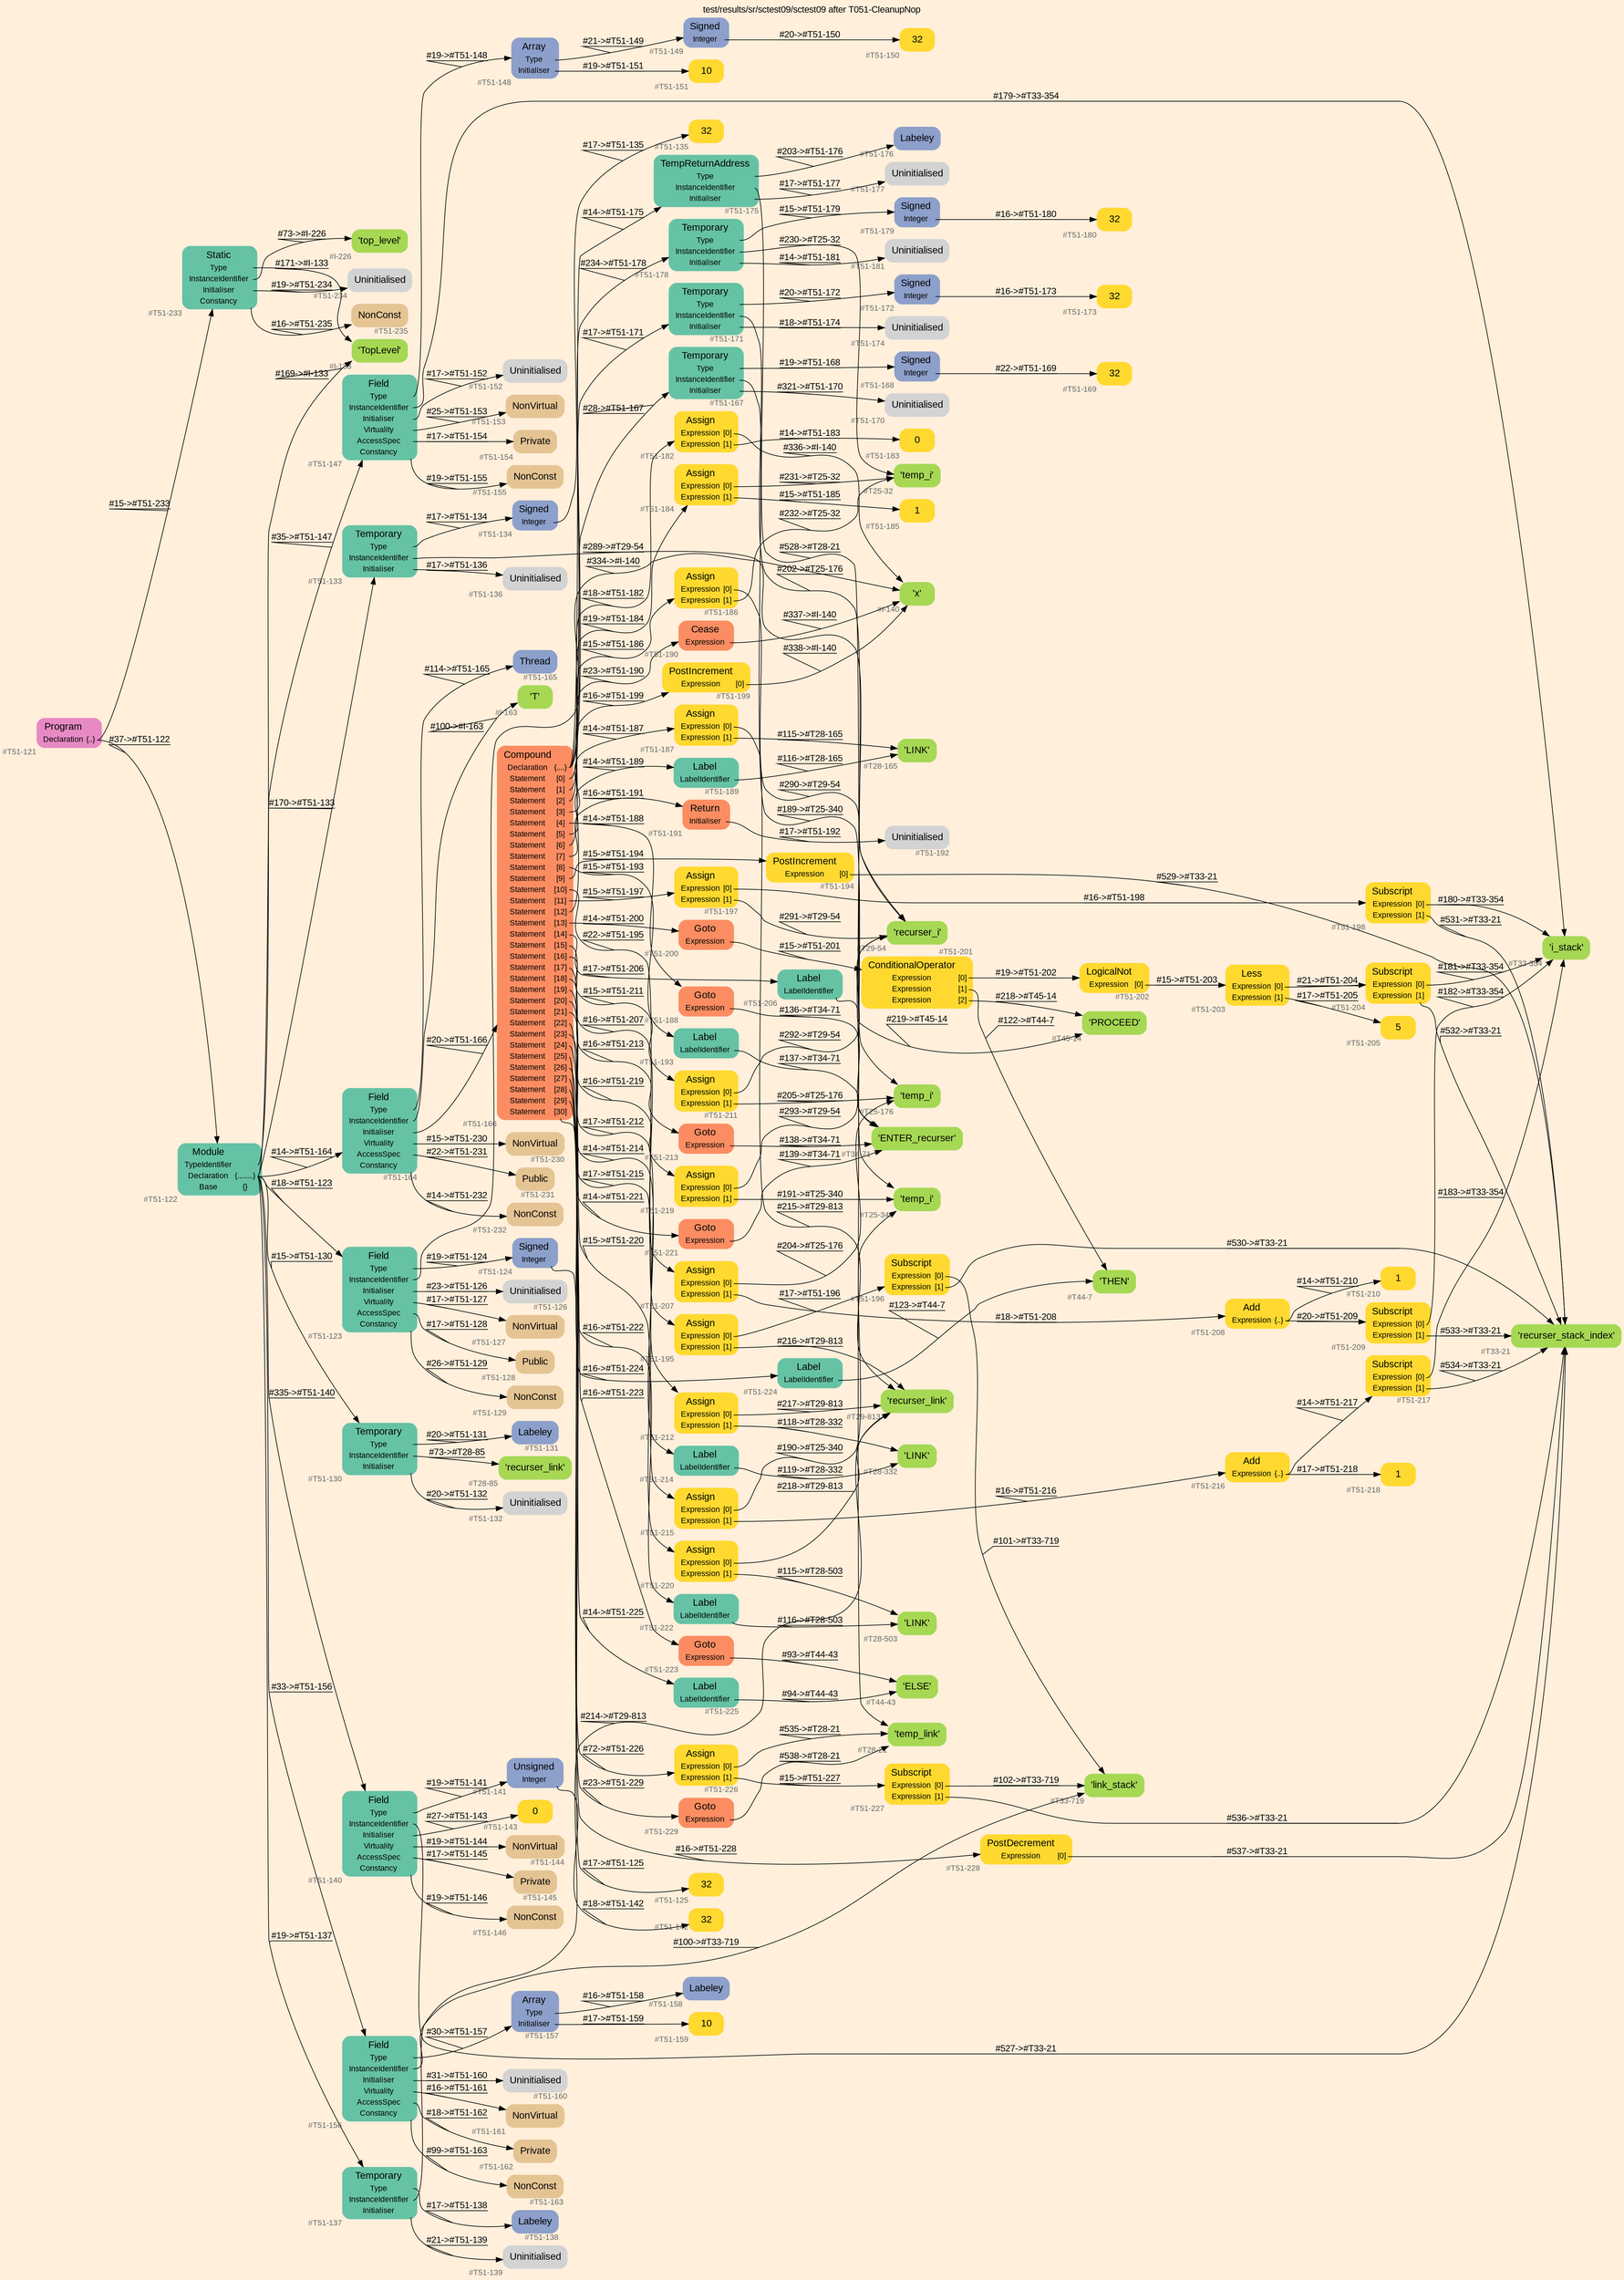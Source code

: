 digraph "test/results/sr/sctest09/sctest09 after T051-CleanupNop" {
label = "test/results/sr/sctest09/sctest09 after T051-CleanupNop"
labelloc = t
graph [
    rankdir = "LR"
    ranksep = 0.3
    bgcolor = antiquewhite1
    color = black
    fontcolor = black
    fontname = "Arial"
];
node [
    fontname = "Arial"
];
edge [
    fontname = "Arial"
];

// -------------------- node figure --------------------
// -------- block #T51-121 ----------
"#T51-121" [
    fillcolor = "/set28/4"
    xlabel = "#T51-121"
    fontsize = "12"
    fontcolor = grey40
    shape = "plaintext"
    label = <<TABLE BORDER="0" CELLBORDER="0" CELLSPACING="0">
     <TR><TD><FONT COLOR="black" POINT-SIZE="15">Program</FONT></TD></TR>
     <TR><TD><FONT COLOR="black" POINT-SIZE="12">Declaration</FONT></TD><TD PORT="port0"><FONT COLOR="black" POINT-SIZE="12">{..}</FONT></TD></TR>
    </TABLE>>
    style = "rounded,filled"
];

// -------- block #T51-122 ----------
"#T51-122" [
    fillcolor = "/set28/1"
    xlabel = "#T51-122"
    fontsize = "12"
    fontcolor = grey40
    shape = "plaintext"
    label = <<TABLE BORDER="0" CELLBORDER="0" CELLSPACING="0">
     <TR><TD><FONT COLOR="black" POINT-SIZE="15">Module</FONT></TD></TR>
     <TR><TD><FONT COLOR="black" POINT-SIZE="12">TypeIdentifier</FONT></TD><TD PORT="port0"></TD></TR>
     <TR><TD><FONT COLOR="black" POINT-SIZE="12">Declaration</FONT></TD><TD PORT="port1"><FONT COLOR="black" POINT-SIZE="12">{........}</FONT></TD></TR>
     <TR><TD><FONT COLOR="black" POINT-SIZE="12">Base</FONT></TD><TD PORT="port2"><FONT COLOR="black" POINT-SIZE="12">{}</FONT></TD></TR>
    </TABLE>>
    style = "rounded,filled"
];

// -------- block #I-133 ----------
"#I-133" [
    fillcolor = "/set28/5"
    xlabel = "#I-133"
    fontsize = "12"
    fontcolor = grey40
    shape = "plaintext"
    label = <<TABLE BORDER="0" CELLBORDER="0" CELLSPACING="0">
     <TR><TD><FONT COLOR="black" POINT-SIZE="15">'TopLevel'</FONT></TD></TR>
    </TABLE>>
    style = "rounded,filled"
];

// -------- block #T51-123 ----------
"#T51-123" [
    fillcolor = "/set28/1"
    xlabel = "#T51-123"
    fontsize = "12"
    fontcolor = grey40
    shape = "plaintext"
    label = <<TABLE BORDER="0" CELLBORDER="0" CELLSPACING="0">
     <TR><TD><FONT COLOR="black" POINT-SIZE="15">Field</FONT></TD></TR>
     <TR><TD><FONT COLOR="black" POINT-SIZE="12">Type</FONT></TD><TD PORT="port0"></TD></TR>
     <TR><TD><FONT COLOR="black" POINT-SIZE="12">InstanceIdentifier</FONT></TD><TD PORT="port1"></TD></TR>
     <TR><TD><FONT COLOR="black" POINT-SIZE="12">Initialiser</FONT></TD><TD PORT="port2"></TD></TR>
     <TR><TD><FONT COLOR="black" POINT-SIZE="12">Virtuality</FONT></TD><TD PORT="port3"></TD></TR>
     <TR><TD><FONT COLOR="black" POINT-SIZE="12">AccessSpec</FONT></TD><TD PORT="port4"></TD></TR>
     <TR><TD><FONT COLOR="black" POINT-SIZE="12">Constancy</FONT></TD><TD PORT="port5"></TD></TR>
    </TABLE>>
    style = "rounded,filled"
];

// -------- block #T51-124 ----------
"#T51-124" [
    fillcolor = "/set28/3"
    xlabel = "#T51-124"
    fontsize = "12"
    fontcolor = grey40
    shape = "plaintext"
    label = <<TABLE BORDER="0" CELLBORDER="0" CELLSPACING="0">
     <TR><TD><FONT COLOR="black" POINT-SIZE="15">Signed</FONT></TD></TR>
     <TR><TD><FONT COLOR="black" POINT-SIZE="12">Integer</FONT></TD><TD PORT="port0"></TD></TR>
    </TABLE>>
    style = "rounded,filled"
];

// -------- block #T51-125 ----------
"#T51-125" [
    fillcolor = "/set28/6"
    xlabel = "#T51-125"
    fontsize = "12"
    fontcolor = grey40
    shape = "plaintext"
    label = <<TABLE BORDER="0" CELLBORDER="0" CELLSPACING="0">
     <TR><TD><FONT COLOR="black" POINT-SIZE="15">32</FONT></TD></TR>
    </TABLE>>
    style = "rounded,filled"
];

// -------- block #I-140 ----------
"#I-140" [
    fillcolor = "/set28/5"
    xlabel = "#I-140"
    fontsize = "12"
    fontcolor = grey40
    shape = "plaintext"
    label = <<TABLE BORDER="0" CELLBORDER="0" CELLSPACING="0">
     <TR><TD><FONT COLOR="black" POINT-SIZE="15">'x'</FONT></TD></TR>
    </TABLE>>
    style = "rounded,filled"
];

// -------- block #T51-126 ----------
"#T51-126" [
    xlabel = "#T51-126"
    fontsize = "12"
    fontcolor = grey40
    shape = "plaintext"
    label = <<TABLE BORDER="0" CELLBORDER="0" CELLSPACING="0">
     <TR><TD><FONT COLOR="black" POINT-SIZE="15">Uninitialised</FONT></TD></TR>
    </TABLE>>
    style = "rounded,filled"
];

// -------- block #T51-127 ----------
"#T51-127" [
    fillcolor = "/set28/7"
    xlabel = "#T51-127"
    fontsize = "12"
    fontcolor = grey40
    shape = "plaintext"
    label = <<TABLE BORDER="0" CELLBORDER="0" CELLSPACING="0">
     <TR><TD><FONT COLOR="black" POINT-SIZE="15">NonVirtual</FONT></TD></TR>
    </TABLE>>
    style = "rounded,filled"
];

// -------- block #T51-128 ----------
"#T51-128" [
    fillcolor = "/set28/7"
    xlabel = "#T51-128"
    fontsize = "12"
    fontcolor = grey40
    shape = "plaintext"
    label = <<TABLE BORDER="0" CELLBORDER="0" CELLSPACING="0">
     <TR><TD><FONT COLOR="black" POINT-SIZE="15">Public</FONT></TD></TR>
    </TABLE>>
    style = "rounded,filled"
];

// -------- block #T51-129 ----------
"#T51-129" [
    fillcolor = "/set28/7"
    xlabel = "#T51-129"
    fontsize = "12"
    fontcolor = grey40
    shape = "plaintext"
    label = <<TABLE BORDER="0" CELLBORDER="0" CELLSPACING="0">
     <TR><TD><FONT COLOR="black" POINT-SIZE="15">NonConst</FONT></TD></TR>
    </TABLE>>
    style = "rounded,filled"
];

// -------- block #T51-130 ----------
"#T51-130" [
    fillcolor = "/set28/1"
    xlabel = "#T51-130"
    fontsize = "12"
    fontcolor = grey40
    shape = "plaintext"
    label = <<TABLE BORDER="0" CELLBORDER="0" CELLSPACING="0">
     <TR><TD><FONT COLOR="black" POINT-SIZE="15">Temporary</FONT></TD></TR>
     <TR><TD><FONT COLOR="black" POINT-SIZE="12">Type</FONT></TD><TD PORT="port0"></TD></TR>
     <TR><TD><FONT COLOR="black" POINT-SIZE="12">InstanceIdentifier</FONT></TD><TD PORT="port1"></TD></TR>
     <TR><TD><FONT COLOR="black" POINT-SIZE="12">Initialiser</FONT></TD><TD PORT="port2"></TD></TR>
    </TABLE>>
    style = "rounded,filled"
];

// -------- block #T51-131 ----------
"#T51-131" [
    fillcolor = "/set28/3"
    xlabel = "#T51-131"
    fontsize = "12"
    fontcolor = grey40
    shape = "plaintext"
    label = <<TABLE BORDER="0" CELLBORDER="0" CELLSPACING="0">
     <TR><TD><FONT COLOR="black" POINT-SIZE="15">Labeley</FONT></TD></TR>
    </TABLE>>
    style = "rounded,filled"
];

// -------- block #T28-85 ----------
"#T28-85" [
    fillcolor = "/set28/5"
    xlabel = "#T28-85"
    fontsize = "12"
    fontcolor = grey40
    shape = "plaintext"
    label = <<TABLE BORDER="0" CELLBORDER="0" CELLSPACING="0">
     <TR><TD><FONT COLOR="black" POINT-SIZE="15">'recurser_link'</FONT></TD></TR>
    </TABLE>>
    style = "rounded,filled"
];

// -------- block #T51-132 ----------
"#T51-132" [
    xlabel = "#T51-132"
    fontsize = "12"
    fontcolor = grey40
    shape = "plaintext"
    label = <<TABLE BORDER="0" CELLBORDER="0" CELLSPACING="0">
     <TR><TD><FONT COLOR="black" POINT-SIZE="15">Uninitialised</FONT></TD></TR>
    </TABLE>>
    style = "rounded,filled"
];

// -------- block #T51-133 ----------
"#T51-133" [
    fillcolor = "/set28/1"
    xlabel = "#T51-133"
    fontsize = "12"
    fontcolor = grey40
    shape = "plaintext"
    label = <<TABLE BORDER="0" CELLBORDER="0" CELLSPACING="0">
     <TR><TD><FONT COLOR="black" POINT-SIZE="15">Temporary</FONT></TD></TR>
     <TR><TD><FONT COLOR="black" POINT-SIZE="12">Type</FONT></TD><TD PORT="port0"></TD></TR>
     <TR><TD><FONT COLOR="black" POINT-SIZE="12">InstanceIdentifier</FONT></TD><TD PORT="port1"></TD></TR>
     <TR><TD><FONT COLOR="black" POINT-SIZE="12">Initialiser</FONT></TD><TD PORT="port2"></TD></TR>
    </TABLE>>
    style = "rounded,filled"
];

// -------- block #T51-134 ----------
"#T51-134" [
    fillcolor = "/set28/3"
    xlabel = "#T51-134"
    fontsize = "12"
    fontcolor = grey40
    shape = "plaintext"
    label = <<TABLE BORDER="0" CELLBORDER="0" CELLSPACING="0">
     <TR><TD><FONT COLOR="black" POINT-SIZE="15">Signed</FONT></TD></TR>
     <TR><TD><FONT COLOR="black" POINT-SIZE="12">Integer</FONT></TD><TD PORT="port0"></TD></TR>
    </TABLE>>
    style = "rounded,filled"
];

// -------- block #T51-135 ----------
"#T51-135" [
    fillcolor = "/set28/6"
    xlabel = "#T51-135"
    fontsize = "12"
    fontcolor = grey40
    shape = "plaintext"
    label = <<TABLE BORDER="0" CELLBORDER="0" CELLSPACING="0">
     <TR><TD><FONT COLOR="black" POINT-SIZE="15">32</FONT></TD></TR>
    </TABLE>>
    style = "rounded,filled"
];

// -------- block #T29-54 ----------
"#T29-54" [
    fillcolor = "/set28/5"
    xlabel = "#T29-54"
    fontsize = "12"
    fontcolor = grey40
    shape = "plaintext"
    label = <<TABLE BORDER="0" CELLBORDER="0" CELLSPACING="0">
     <TR><TD><FONT COLOR="black" POINT-SIZE="15">'recurser_i'</FONT></TD></TR>
    </TABLE>>
    style = "rounded,filled"
];

// -------- block #T51-136 ----------
"#T51-136" [
    xlabel = "#T51-136"
    fontsize = "12"
    fontcolor = grey40
    shape = "plaintext"
    label = <<TABLE BORDER="0" CELLBORDER="0" CELLSPACING="0">
     <TR><TD><FONT COLOR="black" POINT-SIZE="15">Uninitialised</FONT></TD></TR>
    </TABLE>>
    style = "rounded,filled"
];

// -------- block #T51-137 ----------
"#T51-137" [
    fillcolor = "/set28/1"
    xlabel = "#T51-137"
    fontsize = "12"
    fontcolor = grey40
    shape = "plaintext"
    label = <<TABLE BORDER="0" CELLBORDER="0" CELLSPACING="0">
     <TR><TD><FONT COLOR="black" POINT-SIZE="15">Temporary</FONT></TD></TR>
     <TR><TD><FONT COLOR="black" POINT-SIZE="12">Type</FONT></TD><TD PORT="port0"></TD></TR>
     <TR><TD><FONT COLOR="black" POINT-SIZE="12">InstanceIdentifier</FONT></TD><TD PORT="port1"></TD></TR>
     <TR><TD><FONT COLOR="black" POINT-SIZE="12">Initialiser</FONT></TD><TD PORT="port2"></TD></TR>
    </TABLE>>
    style = "rounded,filled"
];

// -------- block #T51-138 ----------
"#T51-138" [
    fillcolor = "/set28/3"
    xlabel = "#T51-138"
    fontsize = "12"
    fontcolor = grey40
    shape = "plaintext"
    label = <<TABLE BORDER="0" CELLBORDER="0" CELLSPACING="0">
     <TR><TD><FONT COLOR="black" POINT-SIZE="15">Labeley</FONT></TD></TR>
    </TABLE>>
    style = "rounded,filled"
];

// -------- block #T29-813 ----------
"#T29-813" [
    fillcolor = "/set28/5"
    xlabel = "#T29-813"
    fontsize = "12"
    fontcolor = grey40
    shape = "plaintext"
    label = <<TABLE BORDER="0" CELLBORDER="0" CELLSPACING="0">
     <TR><TD><FONT COLOR="black" POINT-SIZE="15">'recurser_link'</FONT></TD></TR>
    </TABLE>>
    style = "rounded,filled"
];

// -------- block #T51-139 ----------
"#T51-139" [
    xlabel = "#T51-139"
    fontsize = "12"
    fontcolor = grey40
    shape = "plaintext"
    label = <<TABLE BORDER="0" CELLBORDER="0" CELLSPACING="0">
     <TR><TD><FONT COLOR="black" POINT-SIZE="15">Uninitialised</FONT></TD></TR>
    </TABLE>>
    style = "rounded,filled"
];

// -------- block #T51-140 ----------
"#T51-140" [
    fillcolor = "/set28/1"
    xlabel = "#T51-140"
    fontsize = "12"
    fontcolor = grey40
    shape = "plaintext"
    label = <<TABLE BORDER="0" CELLBORDER="0" CELLSPACING="0">
     <TR><TD><FONT COLOR="black" POINT-SIZE="15">Field</FONT></TD></TR>
     <TR><TD><FONT COLOR="black" POINT-SIZE="12">Type</FONT></TD><TD PORT="port0"></TD></TR>
     <TR><TD><FONT COLOR="black" POINT-SIZE="12">InstanceIdentifier</FONT></TD><TD PORT="port1"></TD></TR>
     <TR><TD><FONT COLOR="black" POINT-SIZE="12">Initialiser</FONT></TD><TD PORT="port2"></TD></TR>
     <TR><TD><FONT COLOR="black" POINT-SIZE="12">Virtuality</FONT></TD><TD PORT="port3"></TD></TR>
     <TR><TD><FONT COLOR="black" POINT-SIZE="12">AccessSpec</FONT></TD><TD PORT="port4"></TD></TR>
     <TR><TD><FONT COLOR="black" POINT-SIZE="12">Constancy</FONT></TD><TD PORT="port5"></TD></TR>
    </TABLE>>
    style = "rounded,filled"
];

// -------- block #T51-141 ----------
"#T51-141" [
    fillcolor = "/set28/3"
    xlabel = "#T51-141"
    fontsize = "12"
    fontcolor = grey40
    shape = "plaintext"
    label = <<TABLE BORDER="0" CELLBORDER="0" CELLSPACING="0">
     <TR><TD><FONT COLOR="black" POINT-SIZE="15">Unsigned</FONT></TD></TR>
     <TR><TD><FONT COLOR="black" POINT-SIZE="12">Integer</FONT></TD><TD PORT="port0"></TD></TR>
    </TABLE>>
    style = "rounded,filled"
];

// -------- block #T51-142 ----------
"#T51-142" [
    fillcolor = "/set28/6"
    xlabel = "#T51-142"
    fontsize = "12"
    fontcolor = grey40
    shape = "plaintext"
    label = <<TABLE BORDER="0" CELLBORDER="0" CELLSPACING="0">
     <TR><TD><FONT COLOR="black" POINT-SIZE="15">32</FONT></TD></TR>
    </TABLE>>
    style = "rounded,filled"
];

// -------- block #T33-21 ----------
"#T33-21" [
    fillcolor = "/set28/5"
    xlabel = "#T33-21"
    fontsize = "12"
    fontcolor = grey40
    shape = "plaintext"
    label = <<TABLE BORDER="0" CELLBORDER="0" CELLSPACING="0">
     <TR><TD><FONT COLOR="black" POINT-SIZE="15">'recurser_stack_index'</FONT></TD></TR>
    </TABLE>>
    style = "rounded,filled"
];

// -------- block #T51-143 ----------
"#T51-143" [
    fillcolor = "/set28/6"
    xlabel = "#T51-143"
    fontsize = "12"
    fontcolor = grey40
    shape = "plaintext"
    label = <<TABLE BORDER="0" CELLBORDER="0" CELLSPACING="0">
     <TR><TD><FONT COLOR="black" POINT-SIZE="15">0</FONT></TD></TR>
    </TABLE>>
    style = "rounded,filled"
];

// -------- block #T51-144 ----------
"#T51-144" [
    fillcolor = "/set28/7"
    xlabel = "#T51-144"
    fontsize = "12"
    fontcolor = grey40
    shape = "plaintext"
    label = <<TABLE BORDER="0" CELLBORDER="0" CELLSPACING="0">
     <TR><TD><FONT COLOR="black" POINT-SIZE="15">NonVirtual</FONT></TD></TR>
    </TABLE>>
    style = "rounded,filled"
];

// -------- block #T51-145 ----------
"#T51-145" [
    fillcolor = "/set28/7"
    xlabel = "#T51-145"
    fontsize = "12"
    fontcolor = grey40
    shape = "plaintext"
    label = <<TABLE BORDER="0" CELLBORDER="0" CELLSPACING="0">
     <TR><TD><FONT COLOR="black" POINT-SIZE="15">Private</FONT></TD></TR>
    </TABLE>>
    style = "rounded,filled"
];

// -------- block #T51-146 ----------
"#T51-146" [
    fillcolor = "/set28/7"
    xlabel = "#T51-146"
    fontsize = "12"
    fontcolor = grey40
    shape = "plaintext"
    label = <<TABLE BORDER="0" CELLBORDER="0" CELLSPACING="0">
     <TR><TD><FONT COLOR="black" POINT-SIZE="15">NonConst</FONT></TD></TR>
    </TABLE>>
    style = "rounded,filled"
];

// -------- block #T51-147 ----------
"#T51-147" [
    fillcolor = "/set28/1"
    xlabel = "#T51-147"
    fontsize = "12"
    fontcolor = grey40
    shape = "plaintext"
    label = <<TABLE BORDER="0" CELLBORDER="0" CELLSPACING="0">
     <TR><TD><FONT COLOR="black" POINT-SIZE="15">Field</FONT></TD></TR>
     <TR><TD><FONT COLOR="black" POINT-SIZE="12">Type</FONT></TD><TD PORT="port0"></TD></TR>
     <TR><TD><FONT COLOR="black" POINT-SIZE="12">InstanceIdentifier</FONT></TD><TD PORT="port1"></TD></TR>
     <TR><TD><FONT COLOR="black" POINT-SIZE="12">Initialiser</FONT></TD><TD PORT="port2"></TD></TR>
     <TR><TD><FONT COLOR="black" POINT-SIZE="12">Virtuality</FONT></TD><TD PORT="port3"></TD></TR>
     <TR><TD><FONT COLOR="black" POINT-SIZE="12">AccessSpec</FONT></TD><TD PORT="port4"></TD></TR>
     <TR><TD><FONT COLOR="black" POINT-SIZE="12">Constancy</FONT></TD><TD PORT="port5"></TD></TR>
    </TABLE>>
    style = "rounded,filled"
];

// -------- block #T51-148 ----------
"#T51-148" [
    fillcolor = "/set28/3"
    xlabel = "#T51-148"
    fontsize = "12"
    fontcolor = grey40
    shape = "plaintext"
    label = <<TABLE BORDER="0" CELLBORDER="0" CELLSPACING="0">
     <TR><TD><FONT COLOR="black" POINT-SIZE="15">Array</FONT></TD></TR>
     <TR><TD><FONT COLOR="black" POINT-SIZE="12">Type</FONT></TD><TD PORT="port0"></TD></TR>
     <TR><TD><FONT COLOR="black" POINT-SIZE="12">Initialiser</FONT></TD><TD PORT="port1"></TD></TR>
    </TABLE>>
    style = "rounded,filled"
];

// -------- block #T51-149 ----------
"#T51-149" [
    fillcolor = "/set28/3"
    xlabel = "#T51-149"
    fontsize = "12"
    fontcolor = grey40
    shape = "plaintext"
    label = <<TABLE BORDER="0" CELLBORDER="0" CELLSPACING="0">
     <TR><TD><FONT COLOR="black" POINT-SIZE="15">Signed</FONT></TD></TR>
     <TR><TD><FONT COLOR="black" POINT-SIZE="12">Integer</FONT></TD><TD PORT="port0"></TD></TR>
    </TABLE>>
    style = "rounded,filled"
];

// -------- block #T51-150 ----------
"#T51-150" [
    fillcolor = "/set28/6"
    xlabel = "#T51-150"
    fontsize = "12"
    fontcolor = grey40
    shape = "plaintext"
    label = <<TABLE BORDER="0" CELLBORDER="0" CELLSPACING="0">
     <TR><TD><FONT COLOR="black" POINT-SIZE="15">32</FONT></TD></TR>
    </TABLE>>
    style = "rounded,filled"
];

// -------- block #T51-151 ----------
"#T51-151" [
    fillcolor = "/set28/6"
    xlabel = "#T51-151"
    fontsize = "12"
    fontcolor = grey40
    shape = "plaintext"
    label = <<TABLE BORDER="0" CELLBORDER="0" CELLSPACING="0">
     <TR><TD><FONT COLOR="black" POINT-SIZE="15">10</FONT></TD></TR>
    </TABLE>>
    style = "rounded,filled"
];

// -------- block #T33-354 ----------
"#T33-354" [
    fillcolor = "/set28/5"
    xlabel = "#T33-354"
    fontsize = "12"
    fontcolor = grey40
    shape = "plaintext"
    label = <<TABLE BORDER="0" CELLBORDER="0" CELLSPACING="0">
     <TR><TD><FONT COLOR="black" POINT-SIZE="15">'i_stack'</FONT></TD></TR>
    </TABLE>>
    style = "rounded,filled"
];

// -------- block #T51-152 ----------
"#T51-152" [
    xlabel = "#T51-152"
    fontsize = "12"
    fontcolor = grey40
    shape = "plaintext"
    label = <<TABLE BORDER="0" CELLBORDER="0" CELLSPACING="0">
     <TR><TD><FONT COLOR="black" POINT-SIZE="15">Uninitialised</FONT></TD></TR>
    </TABLE>>
    style = "rounded,filled"
];

// -------- block #T51-153 ----------
"#T51-153" [
    fillcolor = "/set28/7"
    xlabel = "#T51-153"
    fontsize = "12"
    fontcolor = grey40
    shape = "plaintext"
    label = <<TABLE BORDER="0" CELLBORDER="0" CELLSPACING="0">
     <TR><TD><FONT COLOR="black" POINT-SIZE="15">NonVirtual</FONT></TD></TR>
    </TABLE>>
    style = "rounded,filled"
];

// -------- block #T51-154 ----------
"#T51-154" [
    fillcolor = "/set28/7"
    xlabel = "#T51-154"
    fontsize = "12"
    fontcolor = grey40
    shape = "plaintext"
    label = <<TABLE BORDER="0" CELLBORDER="0" CELLSPACING="0">
     <TR><TD><FONT COLOR="black" POINT-SIZE="15">Private</FONT></TD></TR>
    </TABLE>>
    style = "rounded,filled"
];

// -------- block #T51-155 ----------
"#T51-155" [
    fillcolor = "/set28/7"
    xlabel = "#T51-155"
    fontsize = "12"
    fontcolor = grey40
    shape = "plaintext"
    label = <<TABLE BORDER="0" CELLBORDER="0" CELLSPACING="0">
     <TR><TD><FONT COLOR="black" POINT-SIZE="15">NonConst</FONT></TD></TR>
    </TABLE>>
    style = "rounded,filled"
];

// -------- block #T51-156 ----------
"#T51-156" [
    fillcolor = "/set28/1"
    xlabel = "#T51-156"
    fontsize = "12"
    fontcolor = grey40
    shape = "plaintext"
    label = <<TABLE BORDER="0" CELLBORDER="0" CELLSPACING="0">
     <TR><TD><FONT COLOR="black" POINT-SIZE="15">Field</FONT></TD></TR>
     <TR><TD><FONT COLOR="black" POINT-SIZE="12">Type</FONT></TD><TD PORT="port0"></TD></TR>
     <TR><TD><FONT COLOR="black" POINT-SIZE="12">InstanceIdentifier</FONT></TD><TD PORT="port1"></TD></TR>
     <TR><TD><FONT COLOR="black" POINT-SIZE="12">Initialiser</FONT></TD><TD PORT="port2"></TD></TR>
     <TR><TD><FONT COLOR="black" POINT-SIZE="12">Virtuality</FONT></TD><TD PORT="port3"></TD></TR>
     <TR><TD><FONT COLOR="black" POINT-SIZE="12">AccessSpec</FONT></TD><TD PORT="port4"></TD></TR>
     <TR><TD><FONT COLOR="black" POINT-SIZE="12">Constancy</FONT></TD><TD PORT="port5"></TD></TR>
    </TABLE>>
    style = "rounded,filled"
];

// -------- block #T51-157 ----------
"#T51-157" [
    fillcolor = "/set28/3"
    xlabel = "#T51-157"
    fontsize = "12"
    fontcolor = grey40
    shape = "plaintext"
    label = <<TABLE BORDER="0" CELLBORDER="0" CELLSPACING="0">
     <TR><TD><FONT COLOR="black" POINT-SIZE="15">Array</FONT></TD></TR>
     <TR><TD><FONT COLOR="black" POINT-SIZE="12">Type</FONT></TD><TD PORT="port0"></TD></TR>
     <TR><TD><FONT COLOR="black" POINT-SIZE="12">Initialiser</FONT></TD><TD PORT="port1"></TD></TR>
    </TABLE>>
    style = "rounded,filled"
];

// -------- block #T51-158 ----------
"#T51-158" [
    fillcolor = "/set28/3"
    xlabel = "#T51-158"
    fontsize = "12"
    fontcolor = grey40
    shape = "plaintext"
    label = <<TABLE BORDER="0" CELLBORDER="0" CELLSPACING="0">
     <TR><TD><FONT COLOR="black" POINT-SIZE="15">Labeley</FONT></TD></TR>
    </TABLE>>
    style = "rounded,filled"
];

// -------- block #T51-159 ----------
"#T51-159" [
    fillcolor = "/set28/6"
    xlabel = "#T51-159"
    fontsize = "12"
    fontcolor = grey40
    shape = "plaintext"
    label = <<TABLE BORDER="0" CELLBORDER="0" CELLSPACING="0">
     <TR><TD><FONT COLOR="black" POINT-SIZE="15">10</FONT></TD></TR>
    </TABLE>>
    style = "rounded,filled"
];

// -------- block #T33-719 ----------
"#T33-719" [
    fillcolor = "/set28/5"
    xlabel = "#T33-719"
    fontsize = "12"
    fontcolor = grey40
    shape = "plaintext"
    label = <<TABLE BORDER="0" CELLBORDER="0" CELLSPACING="0">
     <TR><TD><FONT COLOR="black" POINT-SIZE="15">'link_stack'</FONT></TD></TR>
    </TABLE>>
    style = "rounded,filled"
];

// -------- block #T51-160 ----------
"#T51-160" [
    xlabel = "#T51-160"
    fontsize = "12"
    fontcolor = grey40
    shape = "plaintext"
    label = <<TABLE BORDER="0" CELLBORDER="0" CELLSPACING="0">
     <TR><TD><FONT COLOR="black" POINT-SIZE="15">Uninitialised</FONT></TD></TR>
    </TABLE>>
    style = "rounded,filled"
];

// -------- block #T51-161 ----------
"#T51-161" [
    fillcolor = "/set28/7"
    xlabel = "#T51-161"
    fontsize = "12"
    fontcolor = grey40
    shape = "plaintext"
    label = <<TABLE BORDER="0" CELLBORDER="0" CELLSPACING="0">
     <TR><TD><FONT COLOR="black" POINT-SIZE="15">NonVirtual</FONT></TD></TR>
    </TABLE>>
    style = "rounded,filled"
];

// -------- block #T51-162 ----------
"#T51-162" [
    fillcolor = "/set28/7"
    xlabel = "#T51-162"
    fontsize = "12"
    fontcolor = grey40
    shape = "plaintext"
    label = <<TABLE BORDER="0" CELLBORDER="0" CELLSPACING="0">
     <TR><TD><FONT COLOR="black" POINT-SIZE="15">Private</FONT></TD></TR>
    </TABLE>>
    style = "rounded,filled"
];

// -------- block #T51-163 ----------
"#T51-163" [
    fillcolor = "/set28/7"
    xlabel = "#T51-163"
    fontsize = "12"
    fontcolor = grey40
    shape = "plaintext"
    label = <<TABLE BORDER="0" CELLBORDER="0" CELLSPACING="0">
     <TR><TD><FONT COLOR="black" POINT-SIZE="15">NonConst</FONT></TD></TR>
    </TABLE>>
    style = "rounded,filled"
];

// -------- block #T51-164 ----------
"#T51-164" [
    fillcolor = "/set28/1"
    xlabel = "#T51-164"
    fontsize = "12"
    fontcolor = grey40
    shape = "plaintext"
    label = <<TABLE BORDER="0" CELLBORDER="0" CELLSPACING="0">
     <TR><TD><FONT COLOR="black" POINT-SIZE="15">Field</FONT></TD></TR>
     <TR><TD><FONT COLOR="black" POINT-SIZE="12">Type</FONT></TD><TD PORT="port0"></TD></TR>
     <TR><TD><FONT COLOR="black" POINT-SIZE="12">InstanceIdentifier</FONT></TD><TD PORT="port1"></TD></TR>
     <TR><TD><FONT COLOR="black" POINT-SIZE="12">Initialiser</FONT></TD><TD PORT="port2"></TD></TR>
     <TR><TD><FONT COLOR="black" POINT-SIZE="12">Virtuality</FONT></TD><TD PORT="port3"></TD></TR>
     <TR><TD><FONT COLOR="black" POINT-SIZE="12">AccessSpec</FONT></TD><TD PORT="port4"></TD></TR>
     <TR><TD><FONT COLOR="black" POINT-SIZE="12">Constancy</FONT></TD><TD PORT="port5"></TD></TR>
    </TABLE>>
    style = "rounded,filled"
];

// -------- block #T51-165 ----------
"#T51-165" [
    fillcolor = "/set28/3"
    xlabel = "#T51-165"
    fontsize = "12"
    fontcolor = grey40
    shape = "plaintext"
    label = <<TABLE BORDER="0" CELLBORDER="0" CELLSPACING="0">
     <TR><TD><FONT COLOR="black" POINT-SIZE="15">Thread</FONT></TD></TR>
    </TABLE>>
    style = "rounded,filled"
];

// -------- block #I-163 ----------
"#I-163" [
    fillcolor = "/set28/5"
    xlabel = "#I-163"
    fontsize = "12"
    fontcolor = grey40
    shape = "plaintext"
    label = <<TABLE BORDER="0" CELLBORDER="0" CELLSPACING="0">
     <TR><TD><FONT COLOR="black" POINT-SIZE="15">'T'</FONT></TD></TR>
    </TABLE>>
    style = "rounded,filled"
];

// -------- block #T51-166 ----------
"#T51-166" [
    fillcolor = "/set28/2"
    xlabel = "#T51-166"
    fontsize = "12"
    fontcolor = grey40
    shape = "plaintext"
    label = <<TABLE BORDER="0" CELLBORDER="0" CELLSPACING="0">
     <TR><TD><FONT COLOR="black" POINT-SIZE="15">Compound</FONT></TD></TR>
     <TR><TD><FONT COLOR="black" POINT-SIZE="12">Declaration</FONT></TD><TD PORT="port0"><FONT COLOR="black" POINT-SIZE="12">{....}</FONT></TD></TR>
     <TR><TD><FONT COLOR="black" POINT-SIZE="12">Statement</FONT></TD><TD PORT="port1"><FONT COLOR="black" POINT-SIZE="12">[0]</FONT></TD></TR>
     <TR><TD><FONT COLOR="black" POINT-SIZE="12">Statement</FONT></TD><TD PORT="port2"><FONT COLOR="black" POINT-SIZE="12">[1]</FONT></TD></TR>
     <TR><TD><FONT COLOR="black" POINT-SIZE="12">Statement</FONT></TD><TD PORT="port3"><FONT COLOR="black" POINT-SIZE="12">[2]</FONT></TD></TR>
     <TR><TD><FONT COLOR="black" POINT-SIZE="12">Statement</FONT></TD><TD PORT="port4"><FONT COLOR="black" POINT-SIZE="12">[3]</FONT></TD></TR>
     <TR><TD><FONT COLOR="black" POINT-SIZE="12">Statement</FONT></TD><TD PORT="port5"><FONT COLOR="black" POINT-SIZE="12">[4]</FONT></TD></TR>
     <TR><TD><FONT COLOR="black" POINT-SIZE="12">Statement</FONT></TD><TD PORT="port6"><FONT COLOR="black" POINT-SIZE="12">[5]</FONT></TD></TR>
     <TR><TD><FONT COLOR="black" POINT-SIZE="12">Statement</FONT></TD><TD PORT="port7"><FONT COLOR="black" POINT-SIZE="12">[6]</FONT></TD></TR>
     <TR><TD><FONT COLOR="black" POINT-SIZE="12">Statement</FONT></TD><TD PORT="port8"><FONT COLOR="black" POINT-SIZE="12">[7]</FONT></TD></TR>
     <TR><TD><FONT COLOR="black" POINT-SIZE="12">Statement</FONT></TD><TD PORT="port9"><FONT COLOR="black" POINT-SIZE="12">[8]</FONT></TD></TR>
     <TR><TD><FONT COLOR="black" POINT-SIZE="12">Statement</FONT></TD><TD PORT="port10"><FONT COLOR="black" POINT-SIZE="12">[9]</FONT></TD></TR>
     <TR><TD><FONT COLOR="black" POINT-SIZE="12">Statement</FONT></TD><TD PORT="port11"><FONT COLOR="black" POINT-SIZE="12">[10]</FONT></TD></TR>
     <TR><TD><FONT COLOR="black" POINT-SIZE="12">Statement</FONT></TD><TD PORT="port12"><FONT COLOR="black" POINT-SIZE="12">[11]</FONT></TD></TR>
     <TR><TD><FONT COLOR="black" POINT-SIZE="12">Statement</FONT></TD><TD PORT="port13"><FONT COLOR="black" POINT-SIZE="12">[12]</FONT></TD></TR>
     <TR><TD><FONT COLOR="black" POINT-SIZE="12">Statement</FONT></TD><TD PORT="port14"><FONT COLOR="black" POINT-SIZE="12">[13]</FONT></TD></TR>
     <TR><TD><FONT COLOR="black" POINT-SIZE="12">Statement</FONT></TD><TD PORT="port15"><FONT COLOR="black" POINT-SIZE="12">[14]</FONT></TD></TR>
     <TR><TD><FONT COLOR="black" POINT-SIZE="12">Statement</FONT></TD><TD PORT="port16"><FONT COLOR="black" POINT-SIZE="12">[15]</FONT></TD></TR>
     <TR><TD><FONT COLOR="black" POINT-SIZE="12">Statement</FONT></TD><TD PORT="port17"><FONT COLOR="black" POINT-SIZE="12">[16]</FONT></TD></TR>
     <TR><TD><FONT COLOR="black" POINT-SIZE="12">Statement</FONT></TD><TD PORT="port18"><FONT COLOR="black" POINT-SIZE="12">[17]</FONT></TD></TR>
     <TR><TD><FONT COLOR="black" POINT-SIZE="12">Statement</FONT></TD><TD PORT="port19"><FONT COLOR="black" POINT-SIZE="12">[18]</FONT></TD></TR>
     <TR><TD><FONT COLOR="black" POINT-SIZE="12">Statement</FONT></TD><TD PORT="port20"><FONT COLOR="black" POINT-SIZE="12">[19]</FONT></TD></TR>
     <TR><TD><FONT COLOR="black" POINT-SIZE="12">Statement</FONT></TD><TD PORT="port21"><FONT COLOR="black" POINT-SIZE="12">[20]</FONT></TD></TR>
     <TR><TD><FONT COLOR="black" POINT-SIZE="12">Statement</FONT></TD><TD PORT="port22"><FONT COLOR="black" POINT-SIZE="12">[21]</FONT></TD></TR>
     <TR><TD><FONT COLOR="black" POINT-SIZE="12">Statement</FONT></TD><TD PORT="port23"><FONT COLOR="black" POINT-SIZE="12">[22]</FONT></TD></TR>
     <TR><TD><FONT COLOR="black" POINT-SIZE="12">Statement</FONT></TD><TD PORT="port24"><FONT COLOR="black" POINT-SIZE="12">[23]</FONT></TD></TR>
     <TR><TD><FONT COLOR="black" POINT-SIZE="12">Statement</FONT></TD><TD PORT="port25"><FONT COLOR="black" POINT-SIZE="12">[24]</FONT></TD></TR>
     <TR><TD><FONT COLOR="black" POINT-SIZE="12">Statement</FONT></TD><TD PORT="port26"><FONT COLOR="black" POINT-SIZE="12">[25]</FONT></TD></TR>
     <TR><TD><FONT COLOR="black" POINT-SIZE="12">Statement</FONT></TD><TD PORT="port27"><FONT COLOR="black" POINT-SIZE="12">[26]</FONT></TD></TR>
     <TR><TD><FONT COLOR="black" POINT-SIZE="12">Statement</FONT></TD><TD PORT="port28"><FONT COLOR="black" POINT-SIZE="12">[27]</FONT></TD></TR>
     <TR><TD><FONT COLOR="black" POINT-SIZE="12">Statement</FONT></TD><TD PORT="port29"><FONT COLOR="black" POINT-SIZE="12">[28]</FONT></TD></TR>
     <TR><TD><FONT COLOR="black" POINT-SIZE="12">Statement</FONT></TD><TD PORT="port30"><FONT COLOR="black" POINT-SIZE="12">[29]</FONT></TD></TR>
     <TR><TD><FONT COLOR="black" POINT-SIZE="12">Statement</FONT></TD><TD PORT="port31"><FONT COLOR="black" POINT-SIZE="12">[30]</FONT></TD></TR>
    </TABLE>>
    style = "rounded,filled"
];

// -------- block #T51-167 ----------
"#T51-167" [
    fillcolor = "/set28/1"
    xlabel = "#T51-167"
    fontsize = "12"
    fontcolor = grey40
    shape = "plaintext"
    label = <<TABLE BORDER="0" CELLBORDER="0" CELLSPACING="0">
     <TR><TD><FONT COLOR="black" POINT-SIZE="15">Temporary</FONT></TD></TR>
     <TR><TD><FONT COLOR="black" POINT-SIZE="12">Type</FONT></TD><TD PORT="port0"></TD></TR>
     <TR><TD><FONT COLOR="black" POINT-SIZE="12">InstanceIdentifier</FONT></TD><TD PORT="port1"></TD></TR>
     <TR><TD><FONT COLOR="black" POINT-SIZE="12">Initialiser</FONT></TD><TD PORT="port2"></TD></TR>
    </TABLE>>
    style = "rounded,filled"
];

// -------- block #T51-168 ----------
"#T51-168" [
    fillcolor = "/set28/3"
    xlabel = "#T51-168"
    fontsize = "12"
    fontcolor = grey40
    shape = "plaintext"
    label = <<TABLE BORDER="0" CELLBORDER="0" CELLSPACING="0">
     <TR><TD><FONT COLOR="black" POINT-SIZE="15">Signed</FONT></TD></TR>
     <TR><TD><FONT COLOR="black" POINT-SIZE="12">Integer</FONT></TD><TD PORT="port0"></TD></TR>
    </TABLE>>
    style = "rounded,filled"
];

// -------- block #T51-169 ----------
"#T51-169" [
    fillcolor = "/set28/6"
    xlabel = "#T51-169"
    fontsize = "12"
    fontcolor = grey40
    shape = "plaintext"
    label = <<TABLE BORDER="0" CELLBORDER="0" CELLSPACING="0">
     <TR><TD><FONT COLOR="black" POINT-SIZE="15">32</FONT></TD></TR>
    </TABLE>>
    style = "rounded,filled"
];

// -------- block #T25-340 ----------
"#T25-340" [
    fillcolor = "/set28/5"
    xlabel = "#T25-340"
    fontsize = "12"
    fontcolor = grey40
    shape = "plaintext"
    label = <<TABLE BORDER="0" CELLBORDER="0" CELLSPACING="0">
     <TR><TD><FONT COLOR="black" POINT-SIZE="15">'temp_i'</FONT></TD></TR>
    </TABLE>>
    style = "rounded,filled"
];

// -------- block #T51-170 ----------
"#T51-170" [
    xlabel = "#T51-170"
    fontsize = "12"
    fontcolor = grey40
    shape = "plaintext"
    label = <<TABLE BORDER="0" CELLBORDER="0" CELLSPACING="0">
     <TR><TD><FONT COLOR="black" POINT-SIZE="15">Uninitialised</FONT></TD></TR>
    </TABLE>>
    style = "rounded,filled"
];

// -------- block #T51-171 ----------
"#T51-171" [
    fillcolor = "/set28/1"
    xlabel = "#T51-171"
    fontsize = "12"
    fontcolor = grey40
    shape = "plaintext"
    label = <<TABLE BORDER="0" CELLBORDER="0" CELLSPACING="0">
     <TR><TD><FONT COLOR="black" POINT-SIZE="15">Temporary</FONT></TD></TR>
     <TR><TD><FONT COLOR="black" POINT-SIZE="12">Type</FONT></TD><TD PORT="port0"></TD></TR>
     <TR><TD><FONT COLOR="black" POINT-SIZE="12">InstanceIdentifier</FONT></TD><TD PORT="port1"></TD></TR>
     <TR><TD><FONT COLOR="black" POINT-SIZE="12">Initialiser</FONT></TD><TD PORT="port2"></TD></TR>
    </TABLE>>
    style = "rounded,filled"
];

// -------- block #T51-172 ----------
"#T51-172" [
    fillcolor = "/set28/3"
    xlabel = "#T51-172"
    fontsize = "12"
    fontcolor = grey40
    shape = "plaintext"
    label = <<TABLE BORDER="0" CELLBORDER="0" CELLSPACING="0">
     <TR><TD><FONT COLOR="black" POINT-SIZE="15">Signed</FONT></TD></TR>
     <TR><TD><FONT COLOR="black" POINT-SIZE="12">Integer</FONT></TD><TD PORT="port0"></TD></TR>
    </TABLE>>
    style = "rounded,filled"
];

// -------- block #T51-173 ----------
"#T51-173" [
    fillcolor = "/set28/6"
    xlabel = "#T51-173"
    fontsize = "12"
    fontcolor = grey40
    shape = "plaintext"
    label = <<TABLE BORDER="0" CELLBORDER="0" CELLSPACING="0">
     <TR><TD><FONT COLOR="black" POINT-SIZE="15">32</FONT></TD></TR>
    </TABLE>>
    style = "rounded,filled"
];

// -------- block #T25-176 ----------
"#T25-176" [
    fillcolor = "/set28/5"
    xlabel = "#T25-176"
    fontsize = "12"
    fontcolor = grey40
    shape = "plaintext"
    label = <<TABLE BORDER="0" CELLBORDER="0" CELLSPACING="0">
     <TR><TD><FONT COLOR="black" POINT-SIZE="15">'temp_i'</FONT></TD></TR>
    </TABLE>>
    style = "rounded,filled"
];

// -------- block #T51-174 ----------
"#T51-174" [
    xlabel = "#T51-174"
    fontsize = "12"
    fontcolor = grey40
    shape = "plaintext"
    label = <<TABLE BORDER="0" CELLBORDER="0" CELLSPACING="0">
     <TR><TD><FONT COLOR="black" POINT-SIZE="15">Uninitialised</FONT></TD></TR>
    </TABLE>>
    style = "rounded,filled"
];

// -------- block #T51-175 ----------
"#T51-175" [
    fillcolor = "/set28/1"
    xlabel = "#T51-175"
    fontsize = "12"
    fontcolor = grey40
    shape = "plaintext"
    label = <<TABLE BORDER="0" CELLBORDER="0" CELLSPACING="0">
     <TR><TD><FONT COLOR="black" POINT-SIZE="15">TempReturnAddress</FONT></TD></TR>
     <TR><TD><FONT COLOR="black" POINT-SIZE="12">Type</FONT></TD><TD PORT="port0"></TD></TR>
     <TR><TD><FONT COLOR="black" POINT-SIZE="12">InstanceIdentifier</FONT></TD><TD PORT="port1"></TD></TR>
     <TR><TD><FONT COLOR="black" POINT-SIZE="12">Initialiser</FONT></TD><TD PORT="port2"></TD></TR>
    </TABLE>>
    style = "rounded,filled"
];

// -------- block #T51-176 ----------
"#T51-176" [
    fillcolor = "/set28/3"
    xlabel = "#T51-176"
    fontsize = "12"
    fontcolor = grey40
    shape = "plaintext"
    label = <<TABLE BORDER="0" CELLBORDER="0" CELLSPACING="0">
     <TR><TD><FONT COLOR="black" POINT-SIZE="15">Labeley</FONT></TD></TR>
    </TABLE>>
    style = "rounded,filled"
];

// -------- block #T28-21 ----------
"#T28-21" [
    fillcolor = "/set28/5"
    xlabel = "#T28-21"
    fontsize = "12"
    fontcolor = grey40
    shape = "plaintext"
    label = <<TABLE BORDER="0" CELLBORDER="0" CELLSPACING="0">
     <TR><TD><FONT COLOR="black" POINT-SIZE="15">'temp_link'</FONT></TD></TR>
    </TABLE>>
    style = "rounded,filled"
];

// -------- block #T51-177 ----------
"#T51-177" [
    xlabel = "#T51-177"
    fontsize = "12"
    fontcolor = grey40
    shape = "plaintext"
    label = <<TABLE BORDER="0" CELLBORDER="0" CELLSPACING="0">
     <TR><TD><FONT COLOR="black" POINT-SIZE="15">Uninitialised</FONT></TD></TR>
    </TABLE>>
    style = "rounded,filled"
];

// -------- block #T51-178 ----------
"#T51-178" [
    fillcolor = "/set28/1"
    xlabel = "#T51-178"
    fontsize = "12"
    fontcolor = grey40
    shape = "plaintext"
    label = <<TABLE BORDER="0" CELLBORDER="0" CELLSPACING="0">
     <TR><TD><FONT COLOR="black" POINT-SIZE="15">Temporary</FONT></TD></TR>
     <TR><TD><FONT COLOR="black" POINT-SIZE="12">Type</FONT></TD><TD PORT="port0"></TD></TR>
     <TR><TD><FONT COLOR="black" POINT-SIZE="12">InstanceIdentifier</FONT></TD><TD PORT="port1"></TD></TR>
     <TR><TD><FONT COLOR="black" POINT-SIZE="12">Initialiser</FONT></TD><TD PORT="port2"></TD></TR>
    </TABLE>>
    style = "rounded,filled"
];

// -------- block #T51-179 ----------
"#T51-179" [
    fillcolor = "/set28/3"
    xlabel = "#T51-179"
    fontsize = "12"
    fontcolor = grey40
    shape = "plaintext"
    label = <<TABLE BORDER="0" CELLBORDER="0" CELLSPACING="0">
     <TR><TD><FONT COLOR="black" POINT-SIZE="15">Signed</FONT></TD></TR>
     <TR><TD><FONT COLOR="black" POINT-SIZE="12">Integer</FONT></TD><TD PORT="port0"></TD></TR>
    </TABLE>>
    style = "rounded,filled"
];

// -------- block #T51-180 ----------
"#T51-180" [
    fillcolor = "/set28/6"
    xlabel = "#T51-180"
    fontsize = "12"
    fontcolor = grey40
    shape = "plaintext"
    label = <<TABLE BORDER="0" CELLBORDER="0" CELLSPACING="0">
     <TR><TD><FONT COLOR="black" POINT-SIZE="15">32</FONT></TD></TR>
    </TABLE>>
    style = "rounded,filled"
];

// -------- block #T25-32 ----------
"#T25-32" [
    fillcolor = "/set28/5"
    xlabel = "#T25-32"
    fontsize = "12"
    fontcolor = grey40
    shape = "plaintext"
    label = <<TABLE BORDER="0" CELLBORDER="0" CELLSPACING="0">
     <TR><TD><FONT COLOR="black" POINT-SIZE="15">'temp_i'</FONT></TD></TR>
    </TABLE>>
    style = "rounded,filled"
];

// -------- block #T51-181 ----------
"#T51-181" [
    xlabel = "#T51-181"
    fontsize = "12"
    fontcolor = grey40
    shape = "plaintext"
    label = <<TABLE BORDER="0" CELLBORDER="0" CELLSPACING="0">
     <TR><TD><FONT COLOR="black" POINT-SIZE="15">Uninitialised</FONT></TD></TR>
    </TABLE>>
    style = "rounded,filled"
];

// -------- block #T51-182 ----------
"#T51-182" [
    fillcolor = "/set28/6"
    xlabel = "#T51-182"
    fontsize = "12"
    fontcolor = grey40
    shape = "plaintext"
    label = <<TABLE BORDER="0" CELLBORDER="0" CELLSPACING="0">
     <TR><TD><FONT COLOR="black" POINT-SIZE="15">Assign</FONT></TD></TR>
     <TR><TD><FONT COLOR="black" POINT-SIZE="12">Expression</FONT></TD><TD PORT="port0"><FONT COLOR="black" POINT-SIZE="12">[0]</FONT></TD></TR>
     <TR><TD><FONT COLOR="black" POINT-SIZE="12">Expression</FONT></TD><TD PORT="port1"><FONT COLOR="black" POINT-SIZE="12">[1]</FONT></TD></TR>
    </TABLE>>
    style = "rounded,filled"
];

// -------- block #T51-183 ----------
"#T51-183" [
    fillcolor = "/set28/6"
    xlabel = "#T51-183"
    fontsize = "12"
    fontcolor = grey40
    shape = "plaintext"
    label = <<TABLE BORDER="0" CELLBORDER="0" CELLSPACING="0">
     <TR><TD><FONT COLOR="black" POINT-SIZE="15">0</FONT></TD></TR>
    </TABLE>>
    style = "rounded,filled"
];

// -------- block #T51-184 ----------
"#T51-184" [
    fillcolor = "/set28/6"
    xlabel = "#T51-184"
    fontsize = "12"
    fontcolor = grey40
    shape = "plaintext"
    label = <<TABLE BORDER="0" CELLBORDER="0" CELLSPACING="0">
     <TR><TD><FONT COLOR="black" POINT-SIZE="15">Assign</FONT></TD></TR>
     <TR><TD><FONT COLOR="black" POINT-SIZE="12">Expression</FONT></TD><TD PORT="port0"><FONT COLOR="black" POINT-SIZE="12">[0]</FONT></TD></TR>
     <TR><TD><FONT COLOR="black" POINT-SIZE="12">Expression</FONT></TD><TD PORT="port1"><FONT COLOR="black" POINT-SIZE="12">[1]</FONT></TD></TR>
    </TABLE>>
    style = "rounded,filled"
];

// -------- block #T51-185 ----------
"#T51-185" [
    fillcolor = "/set28/6"
    xlabel = "#T51-185"
    fontsize = "12"
    fontcolor = grey40
    shape = "plaintext"
    label = <<TABLE BORDER="0" CELLBORDER="0" CELLSPACING="0">
     <TR><TD><FONT COLOR="black" POINT-SIZE="15">1</FONT></TD></TR>
    </TABLE>>
    style = "rounded,filled"
];

// -------- block #T51-186 ----------
"#T51-186" [
    fillcolor = "/set28/6"
    xlabel = "#T51-186"
    fontsize = "12"
    fontcolor = grey40
    shape = "plaintext"
    label = <<TABLE BORDER="0" CELLBORDER="0" CELLSPACING="0">
     <TR><TD><FONT COLOR="black" POINT-SIZE="15">Assign</FONT></TD></TR>
     <TR><TD><FONT COLOR="black" POINT-SIZE="12">Expression</FONT></TD><TD PORT="port0"><FONT COLOR="black" POINT-SIZE="12">[0]</FONT></TD></TR>
     <TR><TD><FONT COLOR="black" POINT-SIZE="12">Expression</FONT></TD><TD PORT="port1"><FONT COLOR="black" POINT-SIZE="12">[1]</FONT></TD></TR>
    </TABLE>>
    style = "rounded,filled"
];

// -------- block #T51-187 ----------
"#T51-187" [
    fillcolor = "/set28/6"
    xlabel = "#T51-187"
    fontsize = "12"
    fontcolor = grey40
    shape = "plaintext"
    label = <<TABLE BORDER="0" CELLBORDER="0" CELLSPACING="0">
     <TR><TD><FONT COLOR="black" POINT-SIZE="15">Assign</FONT></TD></TR>
     <TR><TD><FONT COLOR="black" POINT-SIZE="12">Expression</FONT></TD><TD PORT="port0"><FONT COLOR="black" POINT-SIZE="12">[0]</FONT></TD></TR>
     <TR><TD><FONT COLOR="black" POINT-SIZE="12">Expression</FONT></TD><TD PORT="port1"><FONT COLOR="black" POINT-SIZE="12">[1]</FONT></TD></TR>
    </TABLE>>
    style = "rounded,filled"
];

// -------- block #T28-165 ----------
"#T28-165" [
    fillcolor = "/set28/5"
    xlabel = "#T28-165"
    fontsize = "12"
    fontcolor = grey40
    shape = "plaintext"
    label = <<TABLE BORDER="0" CELLBORDER="0" CELLSPACING="0">
     <TR><TD><FONT COLOR="black" POINT-SIZE="15">'LINK'</FONT></TD></TR>
    </TABLE>>
    style = "rounded,filled"
];

// -------- block #T51-188 ----------
"#T51-188" [
    fillcolor = "/set28/2"
    xlabel = "#T51-188"
    fontsize = "12"
    fontcolor = grey40
    shape = "plaintext"
    label = <<TABLE BORDER="0" CELLBORDER="0" CELLSPACING="0">
     <TR><TD><FONT COLOR="black" POINT-SIZE="15">Goto</FONT></TD></TR>
     <TR><TD><FONT COLOR="black" POINT-SIZE="12">Expression</FONT></TD><TD PORT="port0"></TD></TR>
    </TABLE>>
    style = "rounded,filled"
];

// -------- block #T34-71 ----------
"#T34-71" [
    fillcolor = "/set28/5"
    xlabel = "#T34-71"
    fontsize = "12"
    fontcolor = grey40
    shape = "plaintext"
    label = <<TABLE BORDER="0" CELLBORDER="0" CELLSPACING="0">
     <TR><TD><FONT COLOR="black" POINT-SIZE="15">'ENTER_recurser'</FONT></TD></TR>
    </TABLE>>
    style = "rounded,filled"
];

// -------- block #T51-189 ----------
"#T51-189" [
    fillcolor = "/set28/1"
    xlabel = "#T51-189"
    fontsize = "12"
    fontcolor = grey40
    shape = "plaintext"
    label = <<TABLE BORDER="0" CELLBORDER="0" CELLSPACING="0">
     <TR><TD><FONT COLOR="black" POINT-SIZE="15">Label</FONT></TD></TR>
     <TR><TD><FONT COLOR="black" POINT-SIZE="12">LabelIdentifier</FONT></TD><TD PORT="port0"></TD></TR>
    </TABLE>>
    style = "rounded,filled"
];

// -------- block #T51-190 ----------
"#T51-190" [
    fillcolor = "/set28/2"
    xlabel = "#T51-190"
    fontsize = "12"
    fontcolor = grey40
    shape = "plaintext"
    label = <<TABLE BORDER="0" CELLBORDER="0" CELLSPACING="0">
     <TR><TD><FONT COLOR="black" POINT-SIZE="15">Cease</FONT></TD></TR>
     <TR><TD><FONT COLOR="black" POINT-SIZE="12">Expression</FONT></TD><TD PORT="port0"></TD></TR>
    </TABLE>>
    style = "rounded,filled"
];

// -------- block #T51-191 ----------
"#T51-191" [
    fillcolor = "/set28/2"
    xlabel = "#T51-191"
    fontsize = "12"
    fontcolor = grey40
    shape = "plaintext"
    label = <<TABLE BORDER="0" CELLBORDER="0" CELLSPACING="0">
     <TR><TD><FONT COLOR="black" POINT-SIZE="15">Return</FONT></TD></TR>
     <TR><TD><FONT COLOR="black" POINT-SIZE="12">Initialiser</FONT></TD><TD PORT="port0"></TD></TR>
    </TABLE>>
    style = "rounded,filled"
];

// -------- block #T51-192 ----------
"#T51-192" [
    xlabel = "#T51-192"
    fontsize = "12"
    fontcolor = grey40
    shape = "plaintext"
    label = <<TABLE BORDER="0" CELLBORDER="0" CELLSPACING="0">
     <TR><TD><FONT COLOR="black" POINT-SIZE="15">Uninitialised</FONT></TD></TR>
    </TABLE>>
    style = "rounded,filled"
];

// -------- block #T51-193 ----------
"#T51-193" [
    fillcolor = "/set28/1"
    xlabel = "#T51-193"
    fontsize = "12"
    fontcolor = grey40
    shape = "plaintext"
    label = <<TABLE BORDER="0" CELLBORDER="0" CELLSPACING="0">
     <TR><TD><FONT COLOR="black" POINT-SIZE="15">Label</FONT></TD></TR>
     <TR><TD><FONT COLOR="black" POINT-SIZE="12">LabelIdentifier</FONT></TD><TD PORT="port0"></TD></TR>
    </TABLE>>
    style = "rounded,filled"
];

// -------- block #T51-194 ----------
"#T51-194" [
    fillcolor = "/set28/6"
    xlabel = "#T51-194"
    fontsize = "12"
    fontcolor = grey40
    shape = "plaintext"
    label = <<TABLE BORDER="0" CELLBORDER="0" CELLSPACING="0">
     <TR><TD><FONT COLOR="black" POINT-SIZE="15">PostIncrement</FONT></TD></TR>
     <TR><TD><FONT COLOR="black" POINT-SIZE="12">Expression</FONT></TD><TD PORT="port0"><FONT COLOR="black" POINT-SIZE="12">[0]</FONT></TD></TR>
    </TABLE>>
    style = "rounded,filled"
];

// -------- block #T51-195 ----------
"#T51-195" [
    fillcolor = "/set28/6"
    xlabel = "#T51-195"
    fontsize = "12"
    fontcolor = grey40
    shape = "plaintext"
    label = <<TABLE BORDER="0" CELLBORDER="0" CELLSPACING="0">
     <TR><TD><FONT COLOR="black" POINT-SIZE="15">Assign</FONT></TD></TR>
     <TR><TD><FONT COLOR="black" POINT-SIZE="12">Expression</FONT></TD><TD PORT="port0"><FONT COLOR="black" POINT-SIZE="12">[0]</FONT></TD></TR>
     <TR><TD><FONT COLOR="black" POINT-SIZE="12">Expression</FONT></TD><TD PORT="port1"><FONT COLOR="black" POINT-SIZE="12">[1]</FONT></TD></TR>
    </TABLE>>
    style = "rounded,filled"
];

// -------- block #T51-196 ----------
"#T51-196" [
    fillcolor = "/set28/6"
    xlabel = "#T51-196"
    fontsize = "12"
    fontcolor = grey40
    shape = "plaintext"
    label = <<TABLE BORDER="0" CELLBORDER="0" CELLSPACING="0">
     <TR><TD><FONT COLOR="black" POINT-SIZE="15">Subscript</FONT></TD></TR>
     <TR><TD><FONT COLOR="black" POINT-SIZE="12">Expression</FONT></TD><TD PORT="port0"><FONT COLOR="black" POINT-SIZE="12">[0]</FONT></TD></TR>
     <TR><TD><FONT COLOR="black" POINT-SIZE="12">Expression</FONT></TD><TD PORT="port1"><FONT COLOR="black" POINT-SIZE="12">[1]</FONT></TD></TR>
    </TABLE>>
    style = "rounded,filled"
];

// -------- block #T51-197 ----------
"#T51-197" [
    fillcolor = "/set28/6"
    xlabel = "#T51-197"
    fontsize = "12"
    fontcolor = grey40
    shape = "plaintext"
    label = <<TABLE BORDER="0" CELLBORDER="0" CELLSPACING="0">
     <TR><TD><FONT COLOR="black" POINT-SIZE="15">Assign</FONT></TD></TR>
     <TR><TD><FONT COLOR="black" POINT-SIZE="12">Expression</FONT></TD><TD PORT="port0"><FONT COLOR="black" POINT-SIZE="12">[0]</FONT></TD></TR>
     <TR><TD><FONT COLOR="black" POINT-SIZE="12">Expression</FONT></TD><TD PORT="port1"><FONT COLOR="black" POINT-SIZE="12">[1]</FONT></TD></TR>
    </TABLE>>
    style = "rounded,filled"
];

// -------- block #T51-198 ----------
"#T51-198" [
    fillcolor = "/set28/6"
    xlabel = "#T51-198"
    fontsize = "12"
    fontcolor = grey40
    shape = "plaintext"
    label = <<TABLE BORDER="0" CELLBORDER="0" CELLSPACING="0">
     <TR><TD><FONT COLOR="black" POINT-SIZE="15">Subscript</FONT></TD></TR>
     <TR><TD><FONT COLOR="black" POINT-SIZE="12">Expression</FONT></TD><TD PORT="port0"><FONT COLOR="black" POINT-SIZE="12">[0]</FONT></TD></TR>
     <TR><TD><FONT COLOR="black" POINT-SIZE="12">Expression</FONT></TD><TD PORT="port1"><FONT COLOR="black" POINT-SIZE="12">[1]</FONT></TD></TR>
    </TABLE>>
    style = "rounded,filled"
];

// -------- block #T51-199 ----------
"#T51-199" [
    fillcolor = "/set28/6"
    xlabel = "#T51-199"
    fontsize = "12"
    fontcolor = grey40
    shape = "plaintext"
    label = <<TABLE BORDER="0" CELLBORDER="0" CELLSPACING="0">
     <TR><TD><FONT COLOR="black" POINT-SIZE="15">PostIncrement</FONT></TD></TR>
     <TR><TD><FONT COLOR="black" POINT-SIZE="12">Expression</FONT></TD><TD PORT="port0"><FONT COLOR="black" POINT-SIZE="12">[0]</FONT></TD></TR>
    </TABLE>>
    style = "rounded,filled"
];

// -------- block #T51-200 ----------
"#T51-200" [
    fillcolor = "/set28/2"
    xlabel = "#T51-200"
    fontsize = "12"
    fontcolor = grey40
    shape = "plaintext"
    label = <<TABLE BORDER="0" CELLBORDER="0" CELLSPACING="0">
     <TR><TD><FONT COLOR="black" POINT-SIZE="15">Goto</FONT></TD></TR>
     <TR><TD><FONT COLOR="black" POINT-SIZE="12">Expression</FONT></TD><TD PORT="port0"></TD></TR>
    </TABLE>>
    style = "rounded,filled"
];

// -------- block #T51-201 ----------
"#T51-201" [
    fillcolor = "/set28/6"
    xlabel = "#T51-201"
    fontsize = "12"
    fontcolor = grey40
    shape = "plaintext"
    label = <<TABLE BORDER="0" CELLBORDER="0" CELLSPACING="0">
     <TR><TD><FONT COLOR="black" POINT-SIZE="15">ConditionalOperator</FONT></TD></TR>
     <TR><TD><FONT COLOR="black" POINT-SIZE="12">Expression</FONT></TD><TD PORT="port0"><FONT COLOR="black" POINT-SIZE="12">[0]</FONT></TD></TR>
     <TR><TD><FONT COLOR="black" POINT-SIZE="12">Expression</FONT></TD><TD PORT="port1"><FONT COLOR="black" POINT-SIZE="12">[1]</FONT></TD></TR>
     <TR><TD><FONT COLOR="black" POINT-SIZE="12">Expression</FONT></TD><TD PORT="port2"><FONT COLOR="black" POINT-SIZE="12">[2]</FONT></TD></TR>
    </TABLE>>
    style = "rounded,filled"
];

// -------- block #T51-202 ----------
"#T51-202" [
    fillcolor = "/set28/6"
    xlabel = "#T51-202"
    fontsize = "12"
    fontcolor = grey40
    shape = "plaintext"
    label = <<TABLE BORDER="0" CELLBORDER="0" CELLSPACING="0">
     <TR><TD><FONT COLOR="black" POINT-SIZE="15">LogicalNot</FONT></TD></TR>
     <TR><TD><FONT COLOR="black" POINT-SIZE="12">Expression</FONT></TD><TD PORT="port0"><FONT COLOR="black" POINT-SIZE="12">[0]</FONT></TD></TR>
    </TABLE>>
    style = "rounded,filled"
];

// -------- block #T51-203 ----------
"#T51-203" [
    fillcolor = "/set28/6"
    xlabel = "#T51-203"
    fontsize = "12"
    fontcolor = grey40
    shape = "plaintext"
    label = <<TABLE BORDER="0" CELLBORDER="0" CELLSPACING="0">
     <TR><TD><FONT COLOR="black" POINT-SIZE="15">Less</FONT></TD></TR>
     <TR><TD><FONT COLOR="black" POINT-SIZE="12">Expression</FONT></TD><TD PORT="port0"><FONT COLOR="black" POINT-SIZE="12">[0]</FONT></TD></TR>
     <TR><TD><FONT COLOR="black" POINT-SIZE="12">Expression</FONT></TD><TD PORT="port1"><FONT COLOR="black" POINT-SIZE="12">[1]</FONT></TD></TR>
    </TABLE>>
    style = "rounded,filled"
];

// -------- block #T51-204 ----------
"#T51-204" [
    fillcolor = "/set28/6"
    xlabel = "#T51-204"
    fontsize = "12"
    fontcolor = grey40
    shape = "plaintext"
    label = <<TABLE BORDER="0" CELLBORDER="0" CELLSPACING="0">
     <TR><TD><FONT COLOR="black" POINT-SIZE="15">Subscript</FONT></TD></TR>
     <TR><TD><FONT COLOR="black" POINT-SIZE="12">Expression</FONT></TD><TD PORT="port0"><FONT COLOR="black" POINT-SIZE="12">[0]</FONT></TD></TR>
     <TR><TD><FONT COLOR="black" POINT-SIZE="12">Expression</FONT></TD><TD PORT="port1"><FONT COLOR="black" POINT-SIZE="12">[1]</FONT></TD></TR>
    </TABLE>>
    style = "rounded,filled"
];

// -------- block #T51-205 ----------
"#T51-205" [
    fillcolor = "/set28/6"
    xlabel = "#T51-205"
    fontsize = "12"
    fontcolor = grey40
    shape = "plaintext"
    label = <<TABLE BORDER="0" CELLBORDER="0" CELLSPACING="0">
     <TR><TD><FONT COLOR="black" POINT-SIZE="15">5</FONT></TD></TR>
    </TABLE>>
    style = "rounded,filled"
];

// -------- block #T44-7 ----------
"#T44-7" [
    fillcolor = "/set28/5"
    xlabel = "#T44-7"
    fontsize = "12"
    fontcolor = grey40
    shape = "plaintext"
    label = <<TABLE BORDER="0" CELLBORDER="0" CELLSPACING="0">
     <TR><TD><FONT COLOR="black" POINT-SIZE="15">'THEN'</FONT></TD></TR>
    </TABLE>>
    style = "rounded,filled"
];

// -------- block #T45-14 ----------
"#T45-14" [
    fillcolor = "/set28/5"
    xlabel = "#T45-14"
    fontsize = "12"
    fontcolor = grey40
    shape = "plaintext"
    label = <<TABLE BORDER="0" CELLBORDER="0" CELLSPACING="0">
     <TR><TD><FONT COLOR="black" POINT-SIZE="15">'PROCEED'</FONT></TD></TR>
    </TABLE>>
    style = "rounded,filled"
];

// -------- block #T51-206 ----------
"#T51-206" [
    fillcolor = "/set28/1"
    xlabel = "#T51-206"
    fontsize = "12"
    fontcolor = grey40
    shape = "plaintext"
    label = <<TABLE BORDER="0" CELLBORDER="0" CELLSPACING="0">
     <TR><TD><FONT COLOR="black" POINT-SIZE="15">Label</FONT></TD></TR>
     <TR><TD><FONT COLOR="black" POINT-SIZE="12">LabelIdentifier</FONT></TD><TD PORT="port0"></TD></TR>
    </TABLE>>
    style = "rounded,filled"
];

// -------- block #T51-207 ----------
"#T51-207" [
    fillcolor = "/set28/6"
    xlabel = "#T51-207"
    fontsize = "12"
    fontcolor = grey40
    shape = "plaintext"
    label = <<TABLE BORDER="0" CELLBORDER="0" CELLSPACING="0">
     <TR><TD><FONT COLOR="black" POINT-SIZE="15">Assign</FONT></TD></TR>
     <TR><TD><FONT COLOR="black" POINT-SIZE="12">Expression</FONT></TD><TD PORT="port0"><FONT COLOR="black" POINT-SIZE="12">[0]</FONT></TD></TR>
     <TR><TD><FONT COLOR="black" POINT-SIZE="12">Expression</FONT></TD><TD PORT="port1"><FONT COLOR="black" POINT-SIZE="12">[1]</FONT></TD></TR>
    </TABLE>>
    style = "rounded,filled"
];

// -------- block #T51-208 ----------
"#T51-208" [
    fillcolor = "/set28/6"
    xlabel = "#T51-208"
    fontsize = "12"
    fontcolor = grey40
    shape = "plaintext"
    label = <<TABLE BORDER="0" CELLBORDER="0" CELLSPACING="0">
     <TR><TD><FONT COLOR="black" POINT-SIZE="15">Add</FONT></TD></TR>
     <TR><TD><FONT COLOR="black" POINT-SIZE="12">Expression</FONT></TD><TD PORT="port0"><FONT COLOR="black" POINT-SIZE="12">{..}</FONT></TD></TR>
    </TABLE>>
    style = "rounded,filled"
];

// -------- block #T51-209 ----------
"#T51-209" [
    fillcolor = "/set28/6"
    xlabel = "#T51-209"
    fontsize = "12"
    fontcolor = grey40
    shape = "plaintext"
    label = <<TABLE BORDER="0" CELLBORDER="0" CELLSPACING="0">
     <TR><TD><FONT COLOR="black" POINT-SIZE="15">Subscript</FONT></TD></TR>
     <TR><TD><FONT COLOR="black" POINT-SIZE="12">Expression</FONT></TD><TD PORT="port0"><FONT COLOR="black" POINT-SIZE="12">[0]</FONT></TD></TR>
     <TR><TD><FONT COLOR="black" POINT-SIZE="12">Expression</FONT></TD><TD PORT="port1"><FONT COLOR="black" POINT-SIZE="12">[1]</FONT></TD></TR>
    </TABLE>>
    style = "rounded,filled"
];

// -------- block #T51-210 ----------
"#T51-210" [
    fillcolor = "/set28/6"
    xlabel = "#T51-210"
    fontsize = "12"
    fontcolor = grey40
    shape = "plaintext"
    label = <<TABLE BORDER="0" CELLBORDER="0" CELLSPACING="0">
     <TR><TD><FONT COLOR="black" POINT-SIZE="15">1</FONT></TD></TR>
    </TABLE>>
    style = "rounded,filled"
];

// -------- block #T51-211 ----------
"#T51-211" [
    fillcolor = "/set28/6"
    xlabel = "#T51-211"
    fontsize = "12"
    fontcolor = grey40
    shape = "plaintext"
    label = <<TABLE BORDER="0" CELLBORDER="0" CELLSPACING="0">
     <TR><TD><FONT COLOR="black" POINT-SIZE="15">Assign</FONT></TD></TR>
     <TR><TD><FONT COLOR="black" POINT-SIZE="12">Expression</FONT></TD><TD PORT="port0"><FONT COLOR="black" POINT-SIZE="12">[0]</FONT></TD></TR>
     <TR><TD><FONT COLOR="black" POINT-SIZE="12">Expression</FONT></TD><TD PORT="port1"><FONT COLOR="black" POINT-SIZE="12">[1]</FONT></TD></TR>
    </TABLE>>
    style = "rounded,filled"
];

// -------- block #T51-212 ----------
"#T51-212" [
    fillcolor = "/set28/6"
    xlabel = "#T51-212"
    fontsize = "12"
    fontcolor = grey40
    shape = "plaintext"
    label = <<TABLE BORDER="0" CELLBORDER="0" CELLSPACING="0">
     <TR><TD><FONT COLOR="black" POINT-SIZE="15">Assign</FONT></TD></TR>
     <TR><TD><FONT COLOR="black" POINT-SIZE="12">Expression</FONT></TD><TD PORT="port0"><FONT COLOR="black" POINT-SIZE="12">[0]</FONT></TD></TR>
     <TR><TD><FONT COLOR="black" POINT-SIZE="12">Expression</FONT></TD><TD PORT="port1"><FONT COLOR="black" POINT-SIZE="12">[1]</FONT></TD></TR>
    </TABLE>>
    style = "rounded,filled"
];

// -------- block #T28-332 ----------
"#T28-332" [
    fillcolor = "/set28/5"
    xlabel = "#T28-332"
    fontsize = "12"
    fontcolor = grey40
    shape = "plaintext"
    label = <<TABLE BORDER="0" CELLBORDER="0" CELLSPACING="0">
     <TR><TD><FONT COLOR="black" POINT-SIZE="15">'LINK'</FONT></TD></TR>
    </TABLE>>
    style = "rounded,filled"
];

// -------- block #T51-213 ----------
"#T51-213" [
    fillcolor = "/set28/2"
    xlabel = "#T51-213"
    fontsize = "12"
    fontcolor = grey40
    shape = "plaintext"
    label = <<TABLE BORDER="0" CELLBORDER="0" CELLSPACING="0">
     <TR><TD><FONT COLOR="black" POINT-SIZE="15">Goto</FONT></TD></TR>
     <TR><TD><FONT COLOR="black" POINT-SIZE="12">Expression</FONT></TD><TD PORT="port0"></TD></TR>
    </TABLE>>
    style = "rounded,filled"
];

// -------- block #T51-214 ----------
"#T51-214" [
    fillcolor = "/set28/1"
    xlabel = "#T51-214"
    fontsize = "12"
    fontcolor = grey40
    shape = "plaintext"
    label = <<TABLE BORDER="0" CELLBORDER="0" CELLSPACING="0">
     <TR><TD><FONT COLOR="black" POINT-SIZE="15">Label</FONT></TD></TR>
     <TR><TD><FONT COLOR="black" POINT-SIZE="12">LabelIdentifier</FONT></TD><TD PORT="port0"></TD></TR>
    </TABLE>>
    style = "rounded,filled"
];

// -------- block #T51-215 ----------
"#T51-215" [
    fillcolor = "/set28/6"
    xlabel = "#T51-215"
    fontsize = "12"
    fontcolor = grey40
    shape = "plaintext"
    label = <<TABLE BORDER="0" CELLBORDER="0" CELLSPACING="0">
     <TR><TD><FONT COLOR="black" POINT-SIZE="15">Assign</FONT></TD></TR>
     <TR><TD><FONT COLOR="black" POINT-SIZE="12">Expression</FONT></TD><TD PORT="port0"><FONT COLOR="black" POINT-SIZE="12">[0]</FONT></TD></TR>
     <TR><TD><FONT COLOR="black" POINT-SIZE="12">Expression</FONT></TD><TD PORT="port1"><FONT COLOR="black" POINT-SIZE="12">[1]</FONT></TD></TR>
    </TABLE>>
    style = "rounded,filled"
];

// -------- block #T51-216 ----------
"#T51-216" [
    fillcolor = "/set28/6"
    xlabel = "#T51-216"
    fontsize = "12"
    fontcolor = grey40
    shape = "plaintext"
    label = <<TABLE BORDER="0" CELLBORDER="0" CELLSPACING="0">
     <TR><TD><FONT COLOR="black" POINT-SIZE="15">Add</FONT></TD></TR>
     <TR><TD><FONT COLOR="black" POINT-SIZE="12">Expression</FONT></TD><TD PORT="port0"><FONT COLOR="black" POINT-SIZE="12">{..}</FONT></TD></TR>
    </TABLE>>
    style = "rounded,filled"
];

// -------- block #T51-217 ----------
"#T51-217" [
    fillcolor = "/set28/6"
    xlabel = "#T51-217"
    fontsize = "12"
    fontcolor = grey40
    shape = "plaintext"
    label = <<TABLE BORDER="0" CELLBORDER="0" CELLSPACING="0">
     <TR><TD><FONT COLOR="black" POINT-SIZE="15">Subscript</FONT></TD></TR>
     <TR><TD><FONT COLOR="black" POINT-SIZE="12">Expression</FONT></TD><TD PORT="port0"><FONT COLOR="black" POINT-SIZE="12">[0]</FONT></TD></TR>
     <TR><TD><FONT COLOR="black" POINT-SIZE="12">Expression</FONT></TD><TD PORT="port1"><FONT COLOR="black" POINT-SIZE="12">[1]</FONT></TD></TR>
    </TABLE>>
    style = "rounded,filled"
];

// -------- block #T51-218 ----------
"#T51-218" [
    fillcolor = "/set28/6"
    xlabel = "#T51-218"
    fontsize = "12"
    fontcolor = grey40
    shape = "plaintext"
    label = <<TABLE BORDER="0" CELLBORDER="0" CELLSPACING="0">
     <TR><TD><FONT COLOR="black" POINT-SIZE="15">1</FONT></TD></TR>
    </TABLE>>
    style = "rounded,filled"
];

// -------- block #T51-219 ----------
"#T51-219" [
    fillcolor = "/set28/6"
    xlabel = "#T51-219"
    fontsize = "12"
    fontcolor = grey40
    shape = "plaintext"
    label = <<TABLE BORDER="0" CELLBORDER="0" CELLSPACING="0">
     <TR><TD><FONT COLOR="black" POINT-SIZE="15">Assign</FONT></TD></TR>
     <TR><TD><FONT COLOR="black" POINT-SIZE="12">Expression</FONT></TD><TD PORT="port0"><FONT COLOR="black" POINT-SIZE="12">[0]</FONT></TD></TR>
     <TR><TD><FONT COLOR="black" POINT-SIZE="12">Expression</FONT></TD><TD PORT="port1"><FONT COLOR="black" POINT-SIZE="12">[1]</FONT></TD></TR>
    </TABLE>>
    style = "rounded,filled"
];

// -------- block #T51-220 ----------
"#T51-220" [
    fillcolor = "/set28/6"
    xlabel = "#T51-220"
    fontsize = "12"
    fontcolor = grey40
    shape = "plaintext"
    label = <<TABLE BORDER="0" CELLBORDER="0" CELLSPACING="0">
     <TR><TD><FONT COLOR="black" POINT-SIZE="15">Assign</FONT></TD></TR>
     <TR><TD><FONT COLOR="black" POINT-SIZE="12">Expression</FONT></TD><TD PORT="port0"><FONT COLOR="black" POINT-SIZE="12">[0]</FONT></TD></TR>
     <TR><TD><FONT COLOR="black" POINT-SIZE="12">Expression</FONT></TD><TD PORT="port1"><FONT COLOR="black" POINT-SIZE="12">[1]</FONT></TD></TR>
    </TABLE>>
    style = "rounded,filled"
];

// -------- block #T28-503 ----------
"#T28-503" [
    fillcolor = "/set28/5"
    xlabel = "#T28-503"
    fontsize = "12"
    fontcolor = grey40
    shape = "plaintext"
    label = <<TABLE BORDER="0" CELLBORDER="0" CELLSPACING="0">
     <TR><TD><FONT COLOR="black" POINT-SIZE="15">'LINK'</FONT></TD></TR>
    </TABLE>>
    style = "rounded,filled"
];

// -------- block #T51-221 ----------
"#T51-221" [
    fillcolor = "/set28/2"
    xlabel = "#T51-221"
    fontsize = "12"
    fontcolor = grey40
    shape = "plaintext"
    label = <<TABLE BORDER="0" CELLBORDER="0" CELLSPACING="0">
     <TR><TD><FONT COLOR="black" POINT-SIZE="15">Goto</FONT></TD></TR>
     <TR><TD><FONT COLOR="black" POINT-SIZE="12">Expression</FONT></TD><TD PORT="port0"></TD></TR>
    </TABLE>>
    style = "rounded,filled"
];

// -------- block #T51-222 ----------
"#T51-222" [
    fillcolor = "/set28/1"
    xlabel = "#T51-222"
    fontsize = "12"
    fontcolor = grey40
    shape = "plaintext"
    label = <<TABLE BORDER="0" CELLBORDER="0" CELLSPACING="0">
     <TR><TD><FONT COLOR="black" POINT-SIZE="15">Label</FONT></TD></TR>
     <TR><TD><FONT COLOR="black" POINT-SIZE="12">LabelIdentifier</FONT></TD><TD PORT="port0"></TD></TR>
    </TABLE>>
    style = "rounded,filled"
];

// -------- block #T51-223 ----------
"#T51-223" [
    fillcolor = "/set28/2"
    xlabel = "#T51-223"
    fontsize = "12"
    fontcolor = grey40
    shape = "plaintext"
    label = <<TABLE BORDER="0" CELLBORDER="0" CELLSPACING="0">
     <TR><TD><FONT COLOR="black" POINT-SIZE="15">Goto</FONT></TD></TR>
     <TR><TD><FONT COLOR="black" POINT-SIZE="12">Expression</FONT></TD><TD PORT="port0"></TD></TR>
    </TABLE>>
    style = "rounded,filled"
];

// -------- block #T44-43 ----------
"#T44-43" [
    fillcolor = "/set28/5"
    xlabel = "#T44-43"
    fontsize = "12"
    fontcolor = grey40
    shape = "plaintext"
    label = <<TABLE BORDER="0" CELLBORDER="0" CELLSPACING="0">
     <TR><TD><FONT COLOR="black" POINT-SIZE="15">'ELSE'</FONT></TD></TR>
    </TABLE>>
    style = "rounded,filled"
];

// -------- block #T51-224 ----------
"#T51-224" [
    fillcolor = "/set28/1"
    xlabel = "#T51-224"
    fontsize = "12"
    fontcolor = grey40
    shape = "plaintext"
    label = <<TABLE BORDER="0" CELLBORDER="0" CELLSPACING="0">
     <TR><TD><FONT COLOR="black" POINT-SIZE="15">Label</FONT></TD></TR>
     <TR><TD><FONT COLOR="black" POINT-SIZE="12">LabelIdentifier</FONT></TD><TD PORT="port0"></TD></TR>
    </TABLE>>
    style = "rounded,filled"
];

// -------- block #T51-225 ----------
"#T51-225" [
    fillcolor = "/set28/1"
    xlabel = "#T51-225"
    fontsize = "12"
    fontcolor = grey40
    shape = "plaintext"
    label = <<TABLE BORDER="0" CELLBORDER="0" CELLSPACING="0">
     <TR><TD><FONT COLOR="black" POINT-SIZE="15">Label</FONT></TD></TR>
     <TR><TD><FONT COLOR="black" POINT-SIZE="12">LabelIdentifier</FONT></TD><TD PORT="port0"></TD></TR>
    </TABLE>>
    style = "rounded,filled"
];

// -------- block #T51-226 ----------
"#T51-226" [
    fillcolor = "/set28/6"
    xlabel = "#T51-226"
    fontsize = "12"
    fontcolor = grey40
    shape = "plaintext"
    label = <<TABLE BORDER="0" CELLBORDER="0" CELLSPACING="0">
     <TR><TD><FONT COLOR="black" POINT-SIZE="15">Assign</FONT></TD></TR>
     <TR><TD><FONT COLOR="black" POINT-SIZE="12">Expression</FONT></TD><TD PORT="port0"><FONT COLOR="black" POINT-SIZE="12">[0]</FONT></TD></TR>
     <TR><TD><FONT COLOR="black" POINT-SIZE="12">Expression</FONT></TD><TD PORT="port1"><FONT COLOR="black" POINT-SIZE="12">[1]</FONT></TD></TR>
    </TABLE>>
    style = "rounded,filled"
];

// -------- block #T51-227 ----------
"#T51-227" [
    fillcolor = "/set28/6"
    xlabel = "#T51-227"
    fontsize = "12"
    fontcolor = grey40
    shape = "plaintext"
    label = <<TABLE BORDER="0" CELLBORDER="0" CELLSPACING="0">
     <TR><TD><FONT COLOR="black" POINT-SIZE="15">Subscript</FONT></TD></TR>
     <TR><TD><FONT COLOR="black" POINT-SIZE="12">Expression</FONT></TD><TD PORT="port0"><FONT COLOR="black" POINT-SIZE="12">[0]</FONT></TD></TR>
     <TR><TD><FONT COLOR="black" POINT-SIZE="12">Expression</FONT></TD><TD PORT="port1"><FONT COLOR="black" POINT-SIZE="12">[1]</FONT></TD></TR>
    </TABLE>>
    style = "rounded,filled"
];

// -------- block #T51-228 ----------
"#T51-228" [
    fillcolor = "/set28/6"
    xlabel = "#T51-228"
    fontsize = "12"
    fontcolor = grey40
    shape = "plaintext"
    label = <<TABLE BORDER="0" CELLBORDER="0" CELLSPACING="0">
     <TR><TD><FONT COLOR="black" POINT-SIZE="15">PostDecrement</FONT></TD></TR>
     <TR><TD><FONT COLOR="black" POINT-SIZE="12">Expression</FONT></TD><TD PORT="port0"><FONT COLOR="black" POINT-SIZE="12">[0]</FONT></TD></TR>
    </TABLE>>
    style = "rounded,filled"
];

// -------- block #T51-229 ----------
"#T51-229" [
    fillcolor = "/set28/2"
    xlabel = "#T51-229"
    fontsize = "12"
    fontcolor = grey40
    shape = "plaintext"
    label = <<TABLE BORDER="0" CELLBORDER="0" CELLSPACING="0">
     <TR><TD><FONT COLOR="black" POINT-SIZE="15">Goto</FONT></TD></TR>
     <TR><TD><FONT COLOR="black" POINT-SIZE="12">Expression</FONT></TD><TD PORT="port0"></TD></TR>
    </TABLE>>
    style = "rounded,filled"
];

// -------- block #T51-230 ----------
"#T51-230" [
    fillcolor = "/set28/7"
    xlabel = "#T51-230"
    fontsize = "12"
    fontcolor = grey40
    shape = "plaintext"
    label = <<TABLE BORDER="0" CELLBORDER="0" CELLSPACING="0">
     <TR><TD><FONT COLOR="black" POINT-SIZE="15">NonVirtual</FONT></TD></TR>
    </TABLE>>
    style = "rounded,filled"
];

// -------- block #T51-231 ----------
"#T51-231" [
    fillcolor = "/set28/7"
    xlabel = "#T51-231"
    fontsize = "12"
    fontcolor = grey40
    shape = "plaintext"
    label = <<TABLE BORDER="0" CELLBORDER="0" CELLSPACING="0">
     <TR><TD><FONT COLOR="black" POINT-SIZE="15">Public</FONT></TD></TR>
    </TABLE>>
    style = "rounded,filled"
];

// -------- block #T51-232 ----------
"#T51-232" [
    fillcolor = "/set28/7"
    xlabel = "#T51-232"
    fontsize = "12"
    fontcolor = grey40
    shape = "plaintext"
    label = <<TABLE BORDER="0" CELLBORDER="0" CELLSPACING="0">
     <TR><TD><FONT COLOR="black" POINT-SIZE="15">NonConst</FONT></TD></TR>
    </TABLE>>
    style = "rounded,filled"
];

// -------- block #T51-233 ----------
"#T51-233" [
    fillcolor = "/set28/1"
    xlabel = "#T51-233"
    fontsize = "12"
    fontcolor = grey40
    shape = "plaintext"
    label = <<TABLE BORDER="0" CELLBORDER="0" CELLSPACING="0">
     <TR><TD><FONT COLOR="black" POINT-SIZE="15">Static</FONT></TD></TR>
     <TR><TD><FONT COLOR="black" POINT-SIZE="12">Type</FONT></TD><TD PORT="port0"></TD></TR>
     <TR><TD><FONT COLOR="black" POINT-SIZE="12">InstanceIdentifier</FONT></TD><TD PORT="port1"></TD></TR>
     <TR><TD><FONT COLOR="black" POINT-SIZE="12">Initialiser</FONT></TD><TD PORT="port2"></TD></TR>
     <TR><TD><FONT COLOR="black" POINT-SIZE="12">Constancy</FONT></TD><TD PORT="port3"></TD></TR>
    </TABLE>>
    style = "rounded,filled"
];

// -------- block #I-226 ----------
"#I-226" [
    fillcolor = "/set28/5"
    xlabel = "#I-226"
    fontsize = "12"
    fontcolor = grey40
    shape = "plaintext"
    label = <<TABLE BORDER="0" CELLBORDER="0" CELLSPACING="0">
     <TR><TD><FONT COLOR="black" POINT-SIZE="15">'top_level'</FONT></TD></TR>
    </TABLE>>
    style = "rounded,filled"
];

// -------- block #T51-234 ----------
"#T51-234" [
    xlabel = "#T51-234"
    fontsize = "12"
    fontcolor = grey40
    shape = "plaintext"
    label = <<TABLE BORDER="0" CELLBORDER="0" CELLSPACING="0">
     <TR><TD><FONT COLOR="black" POINT-SIZE="15">Uninitialised</FONT></TD></TR>
    </TABLE>>
    style = "rounded,filled"
];

// -------- block #T51-235 ----------
"#T51-235" [
    fillcolor = "/set28/7"
    xlabel = "#T51-235"
    fontsize = "12"
    fontcolor = grey40
    shape = "plaintext"
    label = <<TABLE BORDER="0" CELLBORDER="0" CELLSPACING="0">
     <TR><TD><FONT COLOR="black" POINT-SIZE="15">NonConst</FONT></TD></TR>
    </TABLE>>
    style = "rounded,filled"
];

"#T51-121":port0 -> "#T51-122" [
    label = "#37-&gt;#T51-122"
    decorate = true
    color = black
    fontcolor = black
];

"#T51-121":port0 -> "#T51-233" [
    label = "#15-&gt;#T51-233"
    decorate = true
    color = black
    fontcolor = black
];

"#T51-122":port0 -> "#I-133" [
    label = "#169-&gt;#I-133"
    decorate = true
    color = black
    fontcolor = black
];

"#T51-122":port1 -> "#T51-123" [
    label = "#18-&gt;#T51-123"
    decorate = true
    color = black
    fontcolor = black
];

"#T51-122":port1 -> "#T51-130" [
    label = "#15-&gt;#T51-130"
    decorate = true
    color = black
    fontcolor = black
];

"#T51-122":port1 -> "#T51-133" [
    label = "#170-&gt;#T51-133"
    decorate = true
    color = black
    fontcolor = black
];

"#T51-122":port1 -> "#T51-137" [
    label = "#19-&gt;#T51-137"
    decorate = true
    color = black
    fontcolor = black
];

"#T51-122":port1 -> "#T51-140" [
    label = "#335-&gt;#T51-140"
    decorate = true
    color = black
    fontcolor = black
];

"#T51-122":port1 -> "#T51-147" [
    label = "#35-&gt;#T51-147"
    decorate = true
    color = black
    fontcolor = black
];

"#T51-122":port1 -> "#T51-156" [
    label = "#33-&gt;#T51-156"
    decorate = true
    color = black
    fontcolor = black
];

"#T51-122":port1 -> "#T51-164" [
    label = "#14-&gt;#T51-164"
    decorate = true
    color = black
    fontcolor = black
];

"#T51-123":port0 -> "#T51-124" [
    label = "#19-&gt;#T51-124"
    decorate = true
    color = black
    fontcolor = black
];

"#T51-123":port1 -> "#I-140" [
    label = "#334-&gt;#I-140"
    decorate = true
    color = black
    fontcolor = black
];

"#T51-123":port2 -> "#T51-126" [
    label = "#23-&gt;#T51-126"
    decorate = true
    color = black
    fontcolor = black
];

"#T51-123":port3 -> "#T51-127" [
    label = "#17-&gt;#T51-127"
    decorate = true
    color = black
    fontcolor = black
];

"#T51-123":port4 -> "#T51-128" [
    label = "#17-&gt;#T51-128"
    decorate = true
    color = black
    fontcolor = black
];

"#T51-123":port5 -> "#T51-129" [
    label = "#26-&gt;#T51-129"
    decorate = true
    color = black
    fontcolor = black
];

"#T51-124":port0 -> "#T51-125" [
    label = "#17-&gt;#T51-125"
    decorate = true
    color = black
    fontcolor = black
];

"#T51-130":port0 -> "#T51-131" [
    label = "#20-&gt;#T51-131"
    decorate = true
    color = black
    fontcolor = black
];

"#T51-130":port1 -> "#T28-85" [
    label = "#73-&gt;#T28-85"
    decorate = true
    color = black
    fontcolor = black
];

"#T51-130":port2 -> "#T51-132" [
    label = "#20-&gt;#T51-132"
    decorate = true
    color = black
    fontcolor = black
];

"#T51-133":port0 -> "#T51-134" [
    label = "#17-&gt;#T51-134"
    decorate = true
    color = black
    fontcolor = black
];

"#T51-133":port1 -> "#T29-54" [
    label = "#289-&gt;#T29-54"
    decorate = true
    color = black
    fontcolor = black
];

"#T51-133":port2 -> "#T51-136" [
    label = "#17-&gt;#T51-136"
    decorate = true
    color = black
    fontcolor = black
];

"#T51-134":port0 -> "#T51-135" [
    label = "#17-&gt;#T51-135"
    decorate = true
    color = black
    fontcolor = black
];

"#T51-137":port0 -> "#T51-138" [
    label = "#17-&gt;#T51-138"
    decorate = true
    color = black
    fontcolor = black
];

"#T51-137":port1 -> "#T29-813" [
    label = "#214-&gt;#T29-813"
    decorate = true
    color = black
    fontcolor = black
];

"#T51-137":port2 -> "#T51-139" [
    label = "#21-&gt;#T51-139"
    decorate = true
    color = black
    fontcolor = black
];

"#T51-140":port0 -> "#T51-141" [
    label = "#19-&gt;#T51-141"
    decorate = true
    color = black
    fontcolor = black
];

"#T51-140":port1 -> "#T33-21" [
    label = "#527-&gt;#T33-21"
    decorate = true
    color = black
    fontcolor = black
];

"#T51-140":port2 -> "#T51-143" [
    label = "#27-&gt;#T51-143"
    decorate = true
    color = black
    fontcolor = black
];

"#T51-140":port3 -> "#T51-144" [
    label = "#19-&gt;#T51-144"
    decorate = true
    color = black
    fontcolor = black
];

"#T51-140":port4 -> "#T51-145" [
    label = "#17-&gt;#T51-145"
    decorate = true
    color = black
    fontcolor = black
];

"#T51-140":port5 -> "#T51-146" [
    label = "#19-&gt;#T51-146"
    decorate = true
    color = black
    fontcolor = black
];

"#T51-141":port0 -> "#T51-142" [
    label = "#18-&gt;#T51-142"
    decorate = true
    color = black
    fontcolor = black
];

"#T51-147":port0 -> "#T51-148" [
    label = "#19-&gt;#T51-148"
    decorate = true
    color = black
    fontcolor = black
];

"#T51-147":port1 -> "#T33-354" [
    label = "#179-&gt;#T33-354"
    decorate = true
    color = black
    fontcolor = black
];

"#T51-147":port2 -> "#T51-152" [
    label = "#17-&gt;#T51-152"
    decorate = true
    color = black
    fontcolor = black
];

"#T51-147":port3 -> "#T51-153" [
    label = "#25-&gt;#T51-153"
    decorate = true
    color = black
    fontcolor = black
];

"#T51-147":port4 -> "#T51-154" [
    label = "#17-&gt;#T51-154"
    decorate = true
    color = black
    fontcolor = black
];

"#T51-147":port5 -> "#T51-155" [
    label = "#19-&gt;#T51-155"
    decorate = true
    color = black
    fontcolor = black
];

"#T51-148":port0 -> "#T51-149" [
    label = "#21-&gt;#T51-149"
    decorate = true
    color = black
    fontcolor = black
];

"#T51-148":port1 -> "#T51-151" [
    label = "#19-&gt;#T51-151"
    decorate = true
    color = black
    fontcolor = black
];

"#T51-149":port0 -> "#T51-150" [
    label = "#20-&gt;#T51-150"
    decorate = true
    color = black
    fontcolor = black
];

"#T51-156":port0 -> "#T51-157" [
    label = "#30-&gt;#T51-157"
    decorate = true
    color = black
    fontcolor = black
];

"#T51-156":port1 -> "#T33-719" [
    label = "#100-&gt;#T33-719"
    decorate = true
    color = black
    fontcolor = black
];

"#T51-156":port2 -> "#T51-160" [
    label = "#31-&gt;#T51-160"
    decorate = true
    color = black
    fontcolor = black
];

"#T51-156":port3 -> "#T51-161" [
    label = "#16-&gt;#T51-161"
    decorate = true
    color = black
    fontcolor = black
];

"#T51-156":port4 -> "#T51-162" [
    label = "#18-&gt;#T51-162"
    decorate = true
    color = black
    fontcolor = black
];

"#T51-156":port5 -> "#T51-163" [
    label = "#99-&gt;#T51-163"
    decorate = true
    color = black
    fontcolor = black
];

"#T51-157":port0 -> "#T51-158" [
    label = "#16-&gt;#T51-158"
    decorate = true
    color = black
    fontcolor = black
];

"#T51-157":port1 -> "#T51-159" [
    label = "#17-&gt;#T51-159"
    decorate = true
    color = black
    fontcolor = black
];

"#T51-164":port0 -> "#T51-165" [
    label = "#114-&gt;#T51-165"
    decorate = true
    color = black
    fontcolor = black
];

"#T51-164":port1 -> "#I-163" [
    label = "#100-&gt;#I-163"
    decorate = true
    color = black
    fontcolor = black
];

"#T51-164":port2 -> "#T51-166" [
    label = "#20-&gt;#T51-166"
    decorate = true
    color = black
    fontcolor = black
];

"#T51-164":port3 -> "#T51-230" [
    label = "#15-&gt;#T51-230"
    decorate = true
    color = black
    fontcolor = black
];

"#T51-164":port4 -> "#T51-231" [
    label = "#22-&gt;#T51-231"
    decorate = true
    color = black
    fontcolor = black
];

"#T51-164":port5 -> "#T51-232" [
    label = "#14-&gt;#T51-232"
    decorate = true
    color = black
    fontcolor = black
];

"#T51-166":port0 -> "#T51-167" [
    label = "#28-&gt;#T51-167"
    decorate = true
    color = black
    fontcolor = black
];

"#T51-166":port0 -> "#T51-171" [
    label = "#17-&gt;#T51-171"
    decorate = true
    color = black
    fontcolor = black
];

"#T51-166":port0 -> "#T51-175" [
    label = "#14-&gt;#T51-175"
    decorate = true
    color = black
    fontcolor = black
];

"#T51-166":port0 -> "#T51-178" [
    label = "#234-&gt;#T51-178"
    decorate = true
    color = black
    fontcolor = black
];

"#T51-166":port1 -> "#T51-182" [
    label = "#18-&gt;#T51-182"
    decorate = true
    color = black
    fontcolor = black
];

"#T51-166":port2 -> "#T51-184" [
    label = "#19-&gt;#T51-184"
    decorate = true
    color = black
    fontcolor = black
];

"#T51-166":port3 -> "#T51-186" [
    label = "#15-&gt;#T51-186"
    decorate = true
    color = black
    fontcolor = black
];

"#T51-166":port4 -> "#T51-187" [
    label = "#14-&gt;#T51-187"
    decorate = true
    color = black
    fontcolor = black
];

"#T51-166":port5 -> "#T51-188" [
    label = "#14-&gt;#T51-188"
    decorate = true
    color = black
    fontcolor = black
];

"#T51-166":port6 -> "#T51-189" [
    label = "#14-&gt;#T51-189"
    decorate = true
    color = black
    fontcolor = black
];

"#T51-166":port7 -> "#T51-190" [
    label = "#23-&gt;#T51-190"
    decorate = true
    color = black
    fontcolor = black
];

"#T51-166":port8 -> "#T51-191" [
    label = "#16-&gt;#T51-191"
    decorate = true
    color = black
    fontcolor = black
];

"#T51-166":port9 -> "#T51-193" [
    label = "#15-&gt;#T51-193"
    decorate = true
    color = black
    fontcolor = black
];

"#T51-166":port10 -> "#T51-194" [
    label = "#15-&gt;#T51-194"
    decorate = true
    color = black
    fontcolor = black
];

"#T51-166":port11 -> "#T51-195" [
    label = "#22-&gt;#T51-195"
    decorate = true
    color = black
    fontcolor = black
];

"#T51-166":port12 -> "#T51-197" [
    label = "#15-&gt;#T51-197"
    decorate = true
    color = black
    fontcolor = black
];

"#T51-166":port13 -> "#T51-199" [
    label = "#16-&gt;#T51-199"
    decorate = true
    color = black
    fontcolor = black
];

"#T51-166":port14 -> "#T51-200" [
    label = "#14-&gt;#T51-200"
    decorate = true
    color = black
    fontcolor = black
];

"#T51-166":port15 -> "#T51-206" [
    label = "#17-&gt;#T51-206"
    decorate = true
    color = black
    fontcolor = black
];

"#T51-166":port16 -> "#T51-207" [
    label = "#16-&gt;#T51-207"
    decorate = true
    color = black
    fontcolor = black
];

"#T51-166":port17 -> "#T51-211" [
    label = "#15-&gt;#T51-211"
    decorate = true
    color = black
    fontcolor = black
];

"#T51-166":port18 -> "#T51-212" [
    label = "#17-&gt;#T51-212"
    decorate = true
    color = black
    fontcolor = black
];

"#T51-166":port19 -> "#T51-213" [
    label = "#16-&gt;#T51-213"
    decorate = true
    color = black
    fontcolor = black
];

"#T51-166":port20 -> "#T51-214" [
    label = "#14-&gt;#T51-214"
    decorate = true
    color = black
    fontcolor = black
];

"#T51-166":port21 -> "#T51-215" [
    label = "#17-&gt;#T51-215"
    decorate = true
    color = black
    fontcolor = black
];

"#T51-166":port22 -> "#T51-219" [
    label = "#16-&gt;#T51-219"
    decorate = true
    color = black
    fontcolor = black
];

"#T51-166":port23 -> "#T51-220" [
    label = "#15-&gt;#T51-220"
    decorate = true
    color = black
    fontcolor = black
];

"#T51-166":port24 -> "#T51-221" [
    label = "#14-&gt;#T51-221"
    decorate = true
    color = black
    fontcolor = black
];

"#T51-166":port25 -> "#T51-222" [
    label = "#16-&gt;#T51-222"
    decorate = true
    color = black
    fontcolor = black
];

"#T51-166":port26 -> "#T51-223" [
    label = "#16-&gt;#T51-223"
    decorate = true
    color = black
    fontcolor = black
];

"#T51-166":port27 -> "#T51-224" [
    label = "#16-&gt;#T51-224"
    decorate = true
    color = black
    fontcolor = black
];

"#T51-166":port28 -> "#T51-225" [
    label = "#14-&gt;#T51-225"
    decorate = true
    color = black
    fontcolor = black
];

"#T51-166":port29 -> "#T51-226" [
    label = "#72-&gt;#T51-226"
    decorate = true
    color = black
    fontcolor = black
];

"#T51-166":port30 -> "#T51-228" [
    label = "#16-&gt;#T51-228"
    decorate = true
    color = black
    fontcolor = black
];

"#T51-166":port31 -> "#T51-229" [
    label = "#23-&gt;#T51-229"
    decorate = true
    color = black
    fontcolor = black
];

"#T51-167":port0 -> "#T51-168" [
    label = "#19-&gt;#T51-168"
    decorate = true
    color = black
    fontcolor = black
];

"#T51-167":port1 -> "#T25-340" [
    label = "#189-&gt;#T25-340"
    decorate = true
    color = black
    fontcolor = black
];

"#T51-167":port2 -> "#T51-170" [
    label = "#321-&gt;#T51-170"
    decorate = true
    color = black
    fontcolor = black
];

"#T51-168":port0 -> "#T51-169" [
    label = "#22-&gt;#T51-169"
    decorate = true
    color = black
    fontcolor = black
];

"#T51-171":port0 -> "#T51-172" [
    label = "#20-&gt;#T51-172"
    decorate = true
    color = black
    fontcolor = black
];

"#T51-171":port1 -> "#T25-176" [
    label = "#202-&gt;#T25-176"
    decorate = true
    color = black
    fontcolor = black
];

"#T51-171":port2 -> "#T51-174" [
    label = "#18-&gt;#T51-174"
    decorate = true
    color = black
    fontcolor = black
];

"#T51-172":port0 -> "#T51-173" [
    label = "#16-&gt;#T51-173"
    decorate = true
    color = black
    fontcolor = black
];

"#T51-175":port0 -> "#T51-176" [
    label = "#203-&gt;#T51-176"
    decorate = true
    color = black
    fontcolor = black
];

"#T51-175":port1 -> "#T28-21" [
    label = "#528-&gt;#T28-21"
    decorate = true
    color = black
    fontcolor = black
];

"#T51-175":port2 -> "#T51-177" [
    label = "#17-&gt;#T51-177"
    decorate = true
    color = black
    fontcolor = black
];

"#T51-178":port0 -> "#T51-179" [
    label = "#15-&gt;#T51-179"
    decorate = true
    color = black
    fontcolor = black
];

"#T51-178":port1 -> "#T25-32" [
    label = "#230-&gt;#T25-32"
    decorate = true
    color = black
    fontcolor = black
];

"#T51-178":port2 -> "#T51-181" [
    label = "#14-&gt;#T51-181"
    decorate = true
    color = black
    fontcolor = black
];

"#T51-179":port0 -> "#T51-180" [
    label = "#16-&gt;#T51-180"
    decorate = true
    color = black
    fontcolor = black
];

"#T51-182":port0 -> "#I-140" [
    label = "#336-&gt;#I-140"
    decorate = true
    color = black
    fontcolor = black
];

"#T51-182":port1 -> "#T51-183" [
    label = "#14-&gt;#T51-183"
    decorate = true
    color = black
    fontcolor = black
];

"#T51-184":port0 -> "#T25-32" [
    label = "#231-&gt;#T25-32"
    decorate = true
    color = black
    fontcolor = black
];

"#T51-184":port1 -> "#T51-185" [
    label = "#15-&gt;#T51-185"
    decorate = true
    color = black
    fontcolor = black
];

"#T51-186":port0 -> "#T29-54" [
    label = "#290-&gt;#T29-54"
    decorate = true
    color = black
    fontcolor = black
];

"#T51-186":port1 -> "#T25-32" [
    label = "#232-&gt;#T25-32"
    decorate = true
    color = black
    fontcolor = black
];

"#T51-187":port0 -> "#T29-813" [
    label = "#215-&gt;#T29-813"
    decorate = true
    color = black
    fontcolor = black
];

"#T51-187":port1 -> "#T28-165" [
    label = "#115-&gt;#T28-165"
    decorate = true
    color = black
    fontcolor = black
];

"#T51-188":port0 -> "#T34-71" [
    label = "#136-&gt;#T34-71"
    decorate = true
    color = black
    fontcolor = black
];

"#T51-189":port0 -> "#T28-165" [
    label = "#116-&gt;#T28-165"
    decorate = true
    color = black
    fontcolor = black
];

"#T51-190":port0 -> "#I-140" [
    label = "#337-&gt;#I-140"
    decorate = true
    color = black
    fontcolor = black
];

"#T51-191":port0 -> "#T51-192" [
    label = "#17-&gt;#T51-192"
    decorate = true
    color = black
    fontcolor = black
];

"#T51-193":port0 -> "#T34-71" [
    label = "#137-&gt;#T34-71"
    decorate = true
    color = black
    fontcolor = black
];

"#T51-194":port0 -> "#T33-21" [
    label = "#529-&gt;#T33-21"
    decorate = true
    color = black
    fontcolor = black
];

"#T51-195":port0 -> "#T51-196" [
    label = "#17-&gt;#T51-196"
    decorate = true
    color = black
    fontcolor = black
];

"#T51-195":port1 -> "#T29-813" [
    label = "#216-&gt;#T29-813"
    decorate = true
    color = black
    fontcolor = black
];

"#T51-196":port0 -> "#T33-719" [
    label = "#101-&gt;#T33-719"
    decorate = true
    color = black
    fontcolor = black
];

"#T51-196":port1 -> "#T33-21" [
    label = "#530-&gt;#T33-21"
    decorate = true
    color = black
    fontcolor = black
];

"#T51-197":port0 -> "#T51-198" [
    label = "#16-&gt;#T51-198"
    decorate = true
    color = black
    fontcolor = black
];

"#T51-197":port1 -> "#T29-54" [
    label = "#291-&gt;#T29-54"
    decorate = true
    color = black
    fontcolor = black
];

"#T51-198":port0 -> "#T33-354" [
    label = "#180-&gt;#T33-354"
    decorate = true
    color = black
    fontcolor = black
];

"#T51-198":port1 -> "#T33-21" [
    label = "#531-&gt;#T33-21"
    decorate = true
    color = black
    fontcolor = black
];

"#T51-199":port0 -> "#I-140" [
    label = "#338-&gt;#I-140"
    decorate = true
    color = black
    fontcolor = black
];

"#T51-200":port0 -> "#T51-201" [
    label = "#15-&gt;#T51-201"
    decorate = true
    color = black
    fontcolor = black
];

"#T51-201":port0 -> "#T51-202" [
    label = "#19-&gt;#T51-202"
    decorate = true
    color = black
    fontcolor = black
];

"#T51-201":port1 -> "#T44-7" [
    label = "#122-&gt;#T44-7"
    decorate = true
    color = black
    fontcolor = black
];

"#T51-201":port2 -> "#T45-14" [
    label = "#218-&gt;#T45-14"
    decorate = true
    color = black
    fontcolor = black
];

"#T51-202":port0 -> "#T51-203" [
    label = "#15-&gt;#T51-203"
    decorate = true
    color = black
    fontcolor = black
];

"#T51-203":port0 -> "#T51-204" [
    label = "#21-&gt;#T51-204"
    decorate = true
    color = black
    fontcolor = black
];

"#T51-203":port1 -> "#T51-205" [
    label = "#17-&gt;#T51-205"
    decorate = true
    color = black
    fontcolor = black
];

"#T51-204":port0 -> "#T33-354" [
    label = "#181-&gt;#T33-354"
    decorate = true
    color = black
    fontcolor = black
];

"#T51-204":port1 -> "#T33-21" [
    label = "#532-&gt;#T33-21"
    decorate = true
    color = black
    fontcolor = black
];

"#T51-206":port0 -> "#T45-14" [
    label = "#219-&gt;#T45-14"
    decorate = true
    color = black
    fontcolor = black
];

"#T51-207":port0 -> "#T25-176" [
    label = "#204-&gt;#T25-176"
    decorate = true
    color = black
    fontcolor = black
];

"#T51-207":port1 -> "#T51-208" [
    label = "#18-&gt;#T51-208"
    decorate = true
    color = black
    fontcolor = black
];

"#T51-208":port0 -> "#T51-209" [
    label = "#20-&gt;#T51-209"
    decorate = true
    color = black
    fontcolor = black
];

"#T51-208":port0 -> "#T51-210" [
    label = "#14-&gt;#T51-210"
    decorate = true
    color = black
    fontcolor = black
];

"#T51-209":port0 -> "#T33-354" [
    label = "#182-&gt;#T33-354"
    decorate = true
    color = black
    fontcolor = black
];

"#T51-209":port1 -> "#T33-21" [
    label = "#533-&gt;#T33-21"
    decorate = true
    color = black
    fontcolor = black
];

"#T51-211":port0 -> "#T29-54" [
    label = "#292-&gt;#T29-54"
    decorate = true
    color = black
    fontcolor = black
];

"#T51-211":port1 -> "#T25-176" [
    label = "#205-&gt;#T25-176"
    decorate = true
    color = black
    fontcolor = black
];

"#T51-212":port0 -> "#T29-813" [
    label = "#217-&gt;#T29-813"
    decorate = true
    color = black
    fontcolor = black
];

"#T51-212":port1 -> "#T28-332" [
    label = "#118-&gt;#T28-332"
    decorate = true
    color = black
    fontcolor = black
];

"#T51-213":port0 -> "#T34-71" [
    label = "#138-&gt;#T34-71"
    decorate = true
    color = black
    fontcolor = black
];

"#T51-214":port0 -> "#T28-332" [
    label = "#119-&gt;#T28-332"
    decorate = true
    color = black
    fontcolor = black
];

"#T51-215":port0 -> "#T25-340" [
    label = "#190-&gt;#T25-340"
    decorate = true
    color = black
    fontcolor = black
];

"#T51-215":port1 -> "#T51-216" [
    label = "#16-&gt;#T51-216"
    decorate = true
    color = black
    fontcolor = black
];

"#T51-216":port0 -> "#T51-217" [
    label = "#14-&gt;#T51-217"
    decorate = true
    color = black
    fontcolor = black
];

"#T51-216":port0 -> "#T51-218" [
    label = "#17-&gt;#T51-218"
    decorate = true
    color = black
    fontcolor = black
];

"#T51-217":port0 -> "#T33-354" [
    label = "#183-&gt;#T33-354"
    decorate = true
    color = black
    fontcolor = black
];

"#T51-217":port1 -> "#T33-21" [
    label = "#534-&gt;#T33-21"
    decorate = true
    color = black
    fontcolor = black
];

"#T51-219":port0 -> "#T29-54" [
    label = "#293-&gt;#T29-54"
    decorate = true
    color = black
    fontcolor = black
];

"#T51-219":port1 -> "#T25-340" [
    label = "#191-&gt;#T25-340"
    decorate = true
    color = black
    fontcolor = black
];

"#T51-220":port0 -> "#T29-813" [
    label = "#218-&gt;#T29-813"
    decorate = true
    color = black
    fontcolor = black
];

"#T51-220":port1 -> "#T28-503" [
    label = "#115-&gt;#T28-503"
    decorate = true
    color = black
    fontcolor = black
];

"#T51-221":port0 -> "#T34-71" [
    label = "#139-&gt;#T34-71"
    decorate = true
    color = black
    fontcolor = black
];

"#T51-222":port0 -> "#T28-503" [
    label = "#116-&gt;#T28-503"
    decorate = true
    color = black
    fontcolor = black
];

"#T51-223":port0 -> "#T44-43" [
    label = "#93-&gt;#T44-43"
    decorate = true
    color = black
    fontcolor = black
];

"#T51-224":port0 -> "#T44-7" [
    label = "#123-&gt;#T44-7"
    decorate = true
    color = black
    fontcolor = black
];

"#T51-225":port0 -> "#T44-43" [
    label = "#94-&gt;#T44-43"
    decorate = true
    color = black
    fontcolor = black
];

"#T51-226":port0 -> "#T28-21" [
    label = "#535-&gt;#T28-21"
    decorate = true
    color = black
    fontcolor = black
];

"#T51-226":port1 -> "#T51-227" [
    label = "#15-&gt;#T51-227"
    decorate = true
    color = black
    fontcolor = black
];

"#T51-227":port0 -> "#T33-719" [
    label = "#102-&gt;#T33-719"
    decorate = true
    color = black
    fontcolor = black
];

"#T51-227":port1 -> "#T33-21" [
    label = "#536-&gt;#T33-21"
    decorate = true
    color = black
    fontcolor = black
];

"#T51-228":port0 -> "#T33-21" [
    label = "#537-&gt;#T33-21"
    decorate = true
    color = black
    fontcolor = black
];

"#T51-229":port0 -> "#T28-21" [
    label = "#538-&gt;#T28-21"
    decorate = true
    color = black
    fontcolor = black
];

"#T51-233":port0 -> "#I-133" [
    label = "#171-&gt;#I-133"
    decorate = true
    color = black
    fontcolor = black
];

"#T51-233":port1 -> "#I-226" [
    label = "#73-&gt;#I-226"
    decorate = true
    color = black
    fontcolor = black
];

"#T51-233":port2 -> "#T51-234" [
    label = "#19-&gt;#T51-234"
    decorate = true
    color = black
    fontcolor = black
];

"#T51-233":port3 -> "#T51-235" [
    label = "#16-&gt;#T51-235"
    decorate = true
    color = black
    fontcolor = black
];


}
